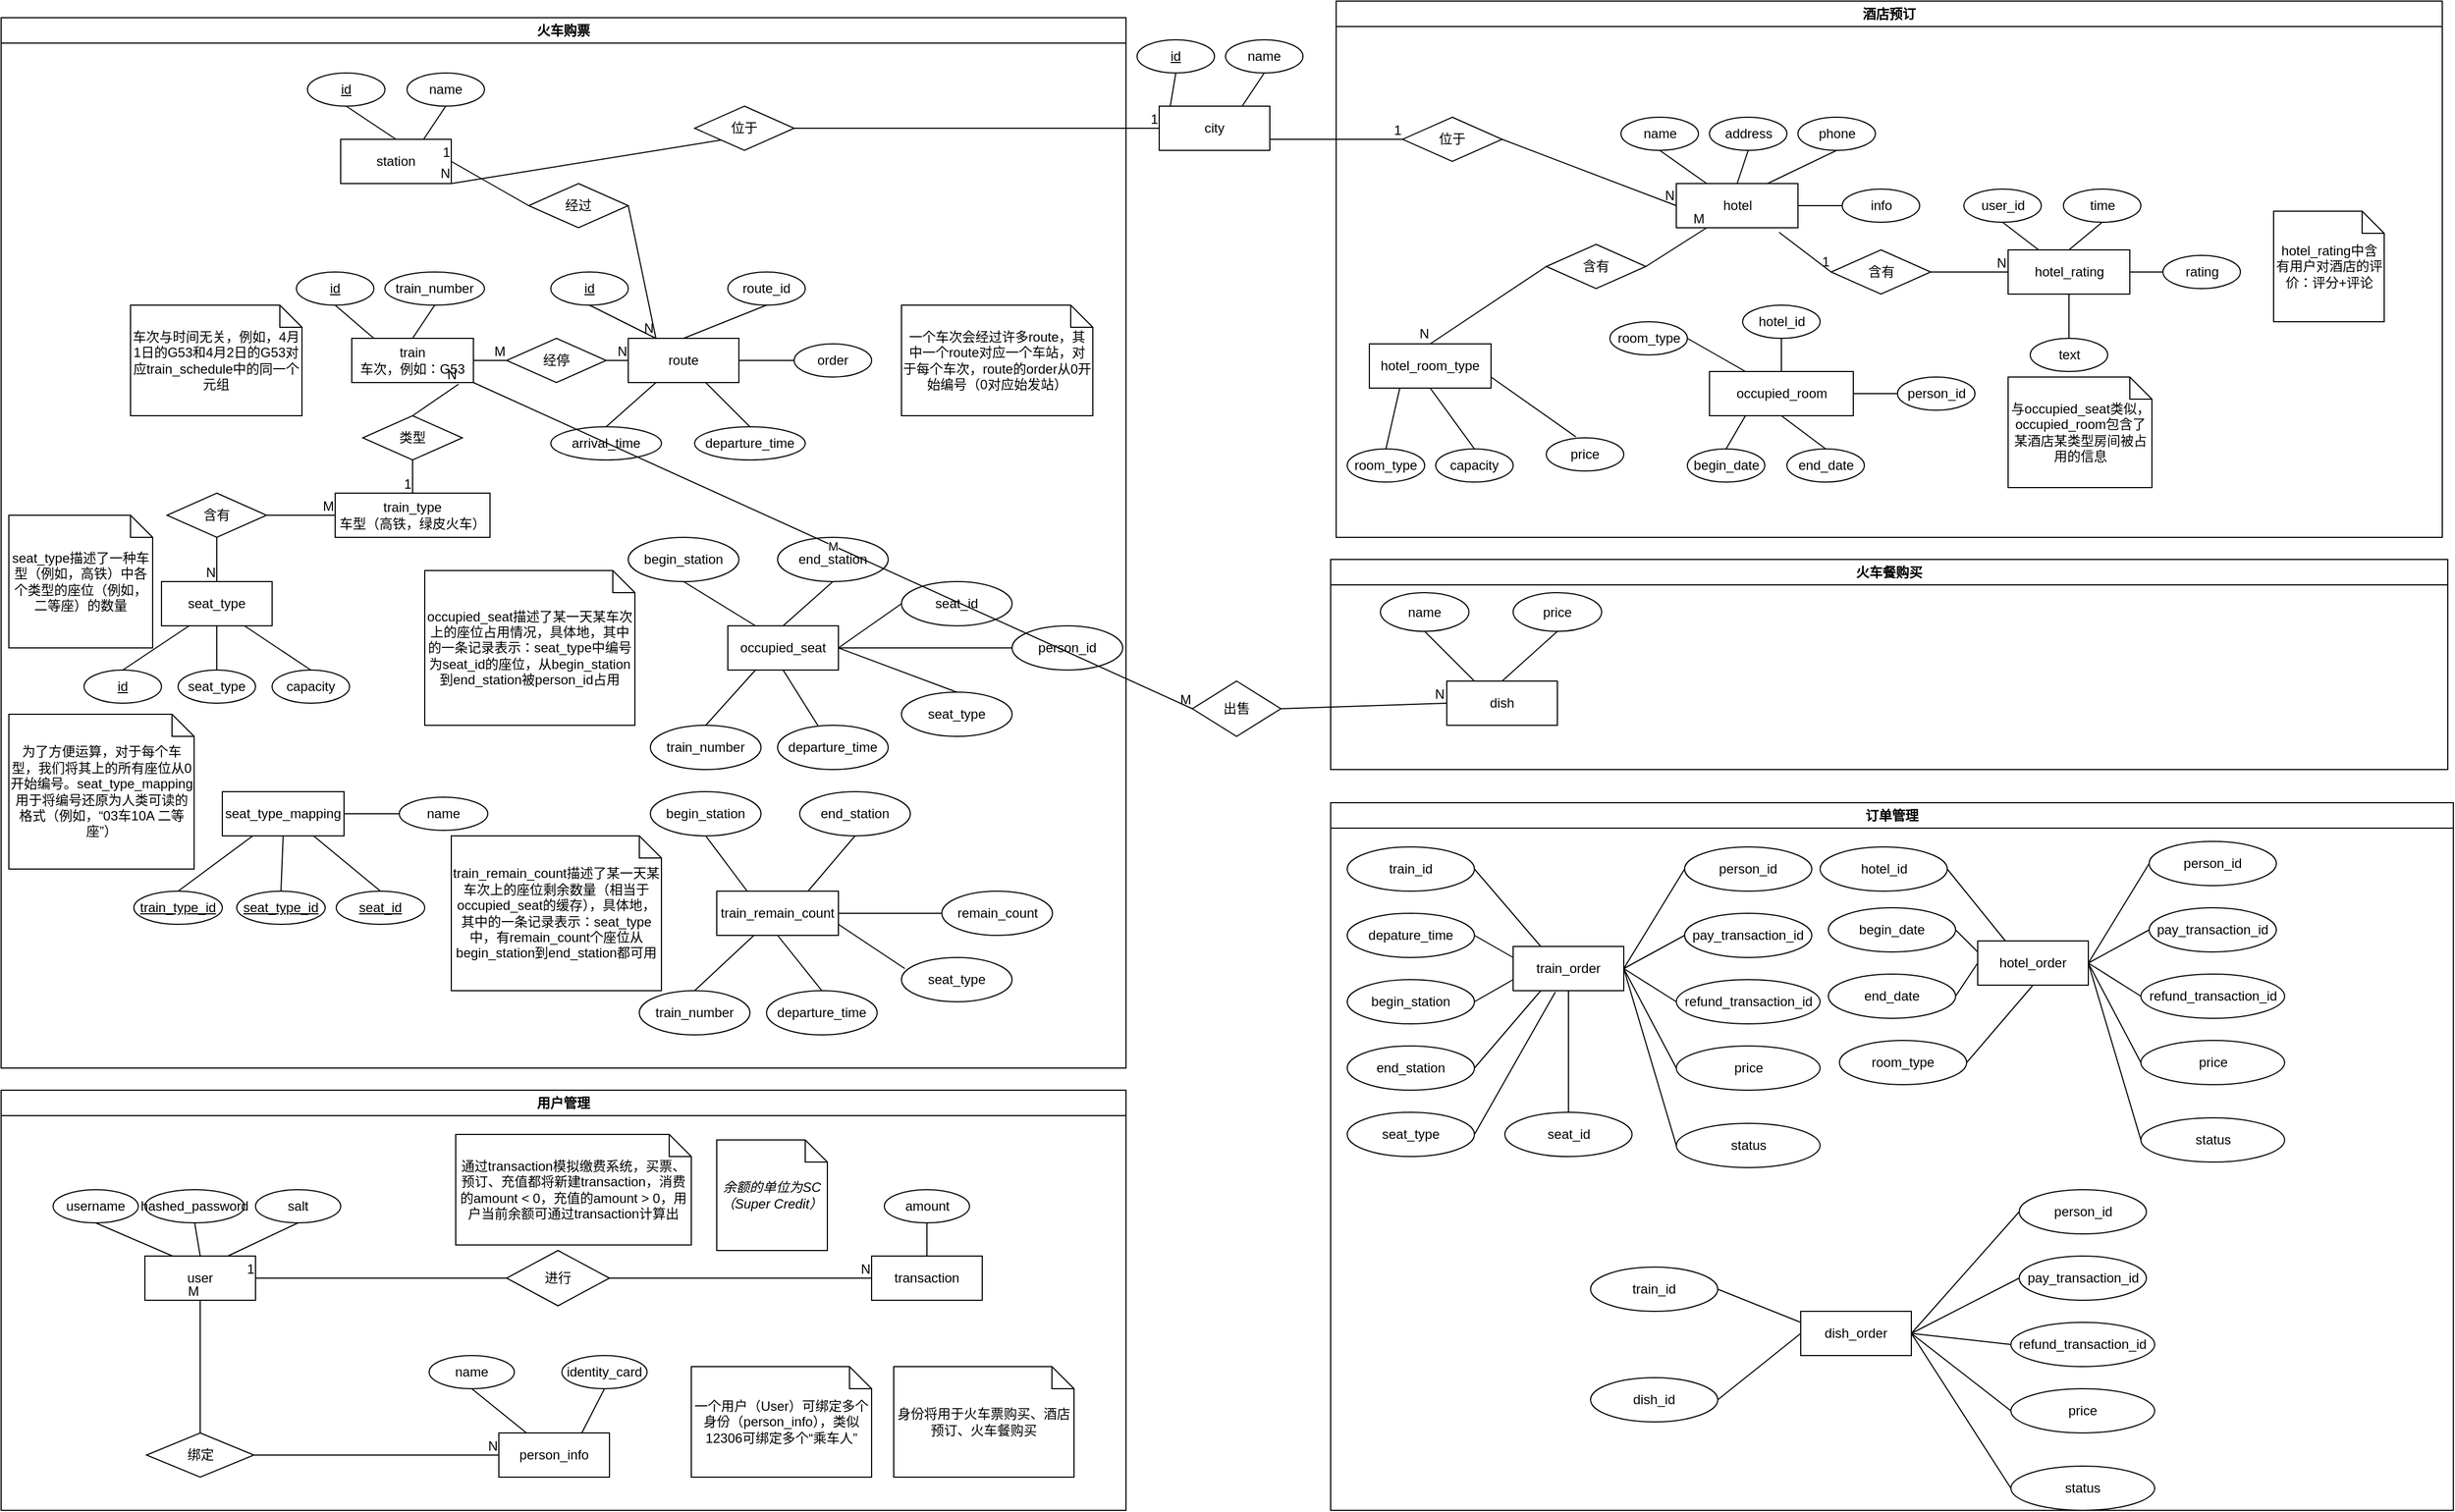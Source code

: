 <mxfile version="26.1.1">
  <diagram id="R2lEEEUBdFMjLlhIrx00" name="Page-1">
    <mxGraphModel dx="3053" dy="1993" grid="1" gridSize="10" guides="1" tooltips="1" connect="1" arrows="1" fold="1" page="1" pageScale="1" pageWidth="1654" pageHeight="1169" math="0" shadow="0" extFonts="Permanent Marker^https://fonts.googleapis.com/css?family=Permanent+Marker">
      <root>
        <mxCell id="0" />
        <mxCell id="1" parent="0" />
        <mxCell id="pZeQPg8pnDzpO-58GtYN-1" value="city" style="whiteSpace=wrap;html=1;align=center;" vertex="1" parent="1">
          <mxGeometry x="1060" y="100" width="100" height="40" as="geometry" />
        </mxCell>
        <mxCell id="pZeQPg8pnDzpO-58GtYN-3" value="&lt;u&gt;id&lt;/u&gt;" style="ellipse;whiteSpace=wrap;html=1;align=center;" vertex="1" parent="1">
          <mxGeometry x="1040" y="40" width="70" height="30" as="geometry" />
        </mxCell>
        <mxCell id="pZeQPg8pnDzpO-58GtYN-4" value="name" style="ellipse;whiteSpace=wrap;html=1;align=center;" vertex="1" parent="1">
          <mxGeometry x="1120" y="40" width="70" height="30" as="geometry" />
        </mxCell>
        <mxCell id="pZeQPg8pnDzpO-58GtYN-6" value="" style="endArrow=none;html=1;rounded=0;exitX=0.5;exitY=1;exitDx=0;exitDy=0;entryX=0.1;entryY=0;entryDx=0;entryDy=0;entryPerimeter=0;" edge="1" parent="1" source="pZeQPg8pnDzpO-58GtYN-3" target="pZeQPg8pnDzpO-58GtYN-1">
          <mxGeometry relative="1" as="geometry">
            <mxPoint x="10" y="200" as="sourcePoint" />
            <mxPoint x="170" y="200" as="targetPoint" />
          </mxGeometry>
        </mxCell>
        <mxCell id="pZeQPg8pnDzpO-58GtYN-7" value="" style="endArrow=none;html=1;rounded=0;exitX=0.5;exitY=1;exitDx=0;exitDy=0;entryX=0.75;entryY=0;entryDx=0;entryDy=0;" edge="1" parent="1" source="pZeQPg8pnDzpO-58GtYN-4" target="pZeQPg8pnDzpO-58GtYN-1">
          <mxGeometry relative="1" as="geometry">
            <mxPoint x="85" y="110" as="sourcePoint" />
            <mxPoint x="110" y="160" as="targetPoint" />
          </mxGeometry>
        </mxCell>
        <mxCell id="pZeQPg8pnDzpO-58GtYN-8" value="station" style="whiteSpace=wrap;html=1;align=center;" vertex="1" parent="1">
          <mxGeometry x="320" y="130" width="100" height="40" as="geometry" />
        </mxCell>
        <mxCell id="pZeQPg8pnDzpO-58GtYN-9" value="&lt;u&gt;id&lt;/u&gt;" style="ellipse;whiteSpace=wrap;html=1;align=center;" vertex="1" parent="1">
          <mxGeometry x="290" y="70" width="70" height="30" as="geometry" />
        </mxCell>
        <mxCell id="pZeQPg8pnDzpO-58GtYN-10" value="name" style="ellipse;whiteSpace=wrap;html=1;align=center;" vertex="1" parent="1">
          <mxGeometry x="380" y="70" width="70" height="30" as="geometry" />
        </mxCell>
        <mxCell id="pZeQPg8pnDzpO-58GtYN-14" value="" style="endArrow=none;html=1;rounded=0;exitX=0.5;exitY=1;exitDx=0;exitDy=0;entryX=0.5;entryY=0;entryDx=0;entryDy=0;" edge="1" parent="1" source="pZeQPg8pnDzpO-58GtYN-9" target="pZeQPg8pnDzpO-58GtYN-8">
          <mxGeometry relative="1" as="geometry">
            <mxPoint x="325" y="100" as="sourcePoint" />
            <mxPoint x="360" y="130" as="targetPoint" />
          </mxGeometry>
        </mxCell>
        <mxCell id="pZeQPg8pnDzpO-58GtYN-15" value="" style="endArrow=none;html=1;rounded=0;exitX=0.5;exitY=1;exitDx=0;exitDy=0;entryX=0.75;entryY=0;entryDx=0;entryDy=0;" edge="1" parent="1" source="pZeQPg8pnDzpO-58GtYN-10" target="pZeQPg8pnDzpO-58GtYN-8">
          <mxGeometry relative="1" as="geometry">
            <mxPoint x="420" y="100" as="sourcePoint" />
            <mxPoint x="380" y="130" as="targetPoint" />
          </mxGeometry>
        </mxCell>
        <mxCell id="pZeQPg8pnDzpO-58GtYN-18" value="" style="endArrow=none;html=1;rounded=0;exitX=1;exitY=0.5;exitDx=0;exitDy=0;entryX=1;entryY=1;entryDx=0;entryDy=0;" edge="1" parent="1" source="pZeQPg8pnDzpO-58GtYN-12" target="pZeQPg8pnDzpO-58GtYN-8">
          <mxGeometry relative="1" as="geometry">
            <mxPoint x="340" y="240" as="sourcePoint" />
            <mxPoint x="330" y="320" as="targetPoint" />
          </mxGeometry>
        </mxCell>
        <mxCell id="pZeQPg8pnDzpO-58GtYN-19" value="N" style="resizable=0;html=1;whiteSpace=wrap;align=right;verticalAlign=bottom;" connectable="0" vertex="1" parent="pZeQPg8pnDzpO-58GtYN-18">
          <mxGeometry x="1" relative="1" as="geometry" />
        </mxCell>
        <mxCell id="pZeQPg8pnDzpO-58GtYN-22" value="train&lt;div&gt;车次，例如：G53&lt;/div&gt;" style="whiteSpace=wrap;html=1;align=center;" vertex="1" parent="1">
          <mxGeometry x="330" y="310" width="110" height="40" as="geometry" />
        </mxCell>
        <mxCell id="pZeQPg8pnDzpO-58GtYN-23" value="车次与时间无关，例如，4月1日的G53和4月2日的G53对应train_schedule中的同一个元组" style="shape=note;size=20;whiteSpace=wrap;html=1;" vertex="1" parent="1">
          <mxGeometry x="130" y="280" width="155" height="100" as="geometry" />
        </mxCell>
        <mxCell id="pZeQPg8pnDzpO-58GtYN-26" value="&lt;u&gt;id&lt;/u&gt;" style="ellipse;whiteSpace=wrap;html=1;align=center;" vertex="1" parent="1">
          <mxGeometry x="280" y="250" width="70" height="30" as="geometry" />
        </mxCell>
        <mxCell id="pZeQPg8pnDzpO-58GtYN-27" value="" style="endArrow=none;html=1;rounded=0;exitX=0.5;exitY=1;exitDx=0;exitDy=0;" edge="1" parent="1" source="pZeQPg8pnDzpO-58GtYN-26">
          <mxGeometry relative="1" as="geometry">
            <mxPoint x="320" y="430" as="sourcePoint" />
            <mxPoint x="350" y="310" as="targetPoint" />
          </mxGeometry>
        </mxCell>
        <mxCell id="pZeQPg8pnDzpO-58GtYN-29" value="train_number" style="ellipse;whiteSpace=wrap;html=1;align=center;" vertex="1" parent="1">
          <mxGeometry x="360" y="250" width="90" height="30" as="geometry" />
        </mxCell>
        <mxCell id="pZeQPg8pnDzpO-58GtYN-32" value="" style="endArrow=none;html=1;rounded=0;exitX=0.5;exitY=1;exitDx=0;exitDy=0;entryX=0.5;entryY=0;entryDx=0;entryDy=0;" edge="1" parent="1" source="pZeQPg8pnDzpO-58GtYN-29" target="pZeQPg8pnDzpO-58GtYN-22">
          <mxGeometry relative="1" as="geometry">
            <mxPoint x="270" y="440" as="sourcePoint" />
            <mxPoint x="430" y="440" as="targetPoint" />
          </mxGeometry>
        </mxCell>
        <mxCell id="pZeQPg8pnDzpO-58GtYN-34" value="route" style="whiteSpace=wrap;html=1;align=center;" vertex="1" parent="1">
          <mxGeometry x="580" y="310" width="100" height="40" as="geometry" />
        </mxCell>
        <mxCell id="pZeQPg8pnDzpO-58GtYN-35" value="&lt;u&gt;id&lt;/u&gt;" style="ellipse;whiteSpace=wrap;html=1;align=center;" vertex="1" parent="1">
          <mxGeometry x="510" y="250" width="70" height="30" as="geometry" />
        </mxCell>
        <mxCell id="pZeQPg8pnDzpO-58GtYN-36" value="" style="endArrow=none;html=1;rounded=0;exitX=0.5;exitY=1;exitDx=0;exitDy=0;entryX=0.25;entryY=0;entryDx=0;entryDy=0;" edge="1" parent="1" source="pZeQPg8pnDzpO-58GtYN-35" target="pZeQPg8pnDzpO-58GtYN-34">
          <mxGeometry relative="1" as="geometry">
            <mxPoint x="450" y="430" as="sourcePoint" />
            <mxPoint x="610" y="430" as="targetPoint" />
          </mxGeometry>
        </mxCell>
        <mxCell id="pZeQPg8pnDzpO-58GtYN-37" value="route_id" style="ellipse;whiteSpace=wrap;html=1;align=center;" vertex="1" parent="1">
          <mxGeometry x="670" y="250" width="70" height="30" as="geometry" />
        </mxCell>
        <mxCell id="pZeQPg8pnDzpO-58GtYN-38" value="" style="endArrow=none;html=1;rounded=0;exitX=0.5;exitY=1;exitDx=0;exitDy=0;entryX=0.5;entryY=0;entryDx=0;entryDy=0;" edge="1" parent="1" source="pZeQPg8pnDzpO-58GtYN-37" target="pZeQPg8pnDzpO-58GtYN-34">
          <mxGeometry relative="1" as="geometry">
            <mxPoint x="370" y="470" as="sourcePoint" />
            <mxPoint x="530" y="470" as="targetPoint" />
          </mxGeometry>
        </mxCell>
        <mxCell id="pZeQPg8pnDzpO-58GtYN-39" value="经过" style="shape=rhombus;perimeter=rhombusPerimeter;whiteSpace=wrap;html=1;align=center;" vertex="1" parent="1">
          <mxGeometry x="490" y="170" width="90" height="40" as="geometry" />
        </mxCell>
        <mxCell id="pZeQPg8pnDzpO-58GtYN-41" value="" style="endArrow=none;html=1;rounded=0;entryX=1;entryY=0.5;entryDx=0;entryDy=0;exitX=0;exitY=0.5;exitDx=0;exitDy=0;" edge="1" parent="1" source="pZeQPg8pnDzpO-58GtYN-39" target="pZeQPg8pnDzpO-58GtYN-8">
          <mxGeometry relative="1" as="geometry">
            <mxPoint x="500" y="530" as="sourcePoint" />
            <mxPoint x="660" y="530" as="targetPoint" />
          </mxGeometry>
        </mxCell>
        <mxCell id="pZeQPg8pnDzpO-58GtYN-42" value="1" style="resizable=0;html=1;whiteSpace=wrap;align=right;verticalAlign=bottom;" connectable="0" vertex="1" parent="pZeQPg8pnDzpO-58GtYN-41">
          <mxGeometry x="1" relative="1" as="geometry" />
        </mxCell>
        <mxCell id="pZeQPg8pnDzpO-58GtYN-43" value="" style="endArrow=none;html=1;rounded=0;exitX=1;exitY=0.5;exitDx=0;exitDy=0;entryX=0.25;entryY=0;entryDx=0;entryDy=0;" edge="1" parent="1" source="pZeQPg8pnDzpO-58GtYN-39" target="pZeQPg8pnDzpO-58GtYN-34">
          <mxGeometry relative="1" as="geometry">
            <mxPoint x="460" y="530" as="sourcePoint" />
            <mxPoint x="620" y="530" as="targetPoint" />
          </mxGeometry>
        </mxCell>
        <mxCell id="pZeQPg8pnDzpO-58GtYN-44" value="N" style="resizable=0;html=1;whiteSpace=wrap;align=right;verticalAlign=bottom;" connectable="0" vertex="1" parent="pZeQPg8pnDzpO-58GtYN-43">
          <mxGeometry x="1" relative="1" as="geometry" />
        </mxCell>
        <mxCell id="pZeQPg8pnDzpO-58GtYN-45" value="arrival_time" style="ellipse;whiteSpace=wrap;html=1;align=center;" vertex="1" parent="1">
          <mxGeometry x="510" y="390" width="100" height="30" as="geometry" />
        </mxCell>
        <mxCell id="pZeQPg8pnDzpO-58GtYN-46" value="departure_time" style="ellipse;whiteSpace=wrap;html=1;align=center;" vertex="1" parent="1">
          <mxGeometry x="640" y="390" width="100" height="30" as="geometry" />
        </mxCell>
        <mxCell id="pZeQPg8pnDzpO-58GtYN-47" value="" style="endArrow=none;html=1;rounded=0;exitX=0.25;exitY=1;exitDx=0;exitDy=0;entryX=0.5;entryY=0;entryDx=0;entryDy=0;" edge="1" parent="1" source="pZeQPg8pnDzpO-58GtYN-34" target="pZeQPg8pnDzpO-58GtYN-45">
          <mxGeometry relative="1" as="geometry">
            <mxPoint x="370" y="460" as="sourcePoint" />
            <mxPoint x="530" y="460" as="targetPoint" />
          </mxGeometry>
        </mxCell>
        <mxCell id="pZeQPg8pnDzpO-58GtYN-48" value="" style="endArrow=none;html=1;rounded=0;entryX=0.5;entryY=0;entryDx=0;entryDy=0;" edge="1" parent="1" source="pZeQPg8pnDzpO-58GtYN-34" target="pZeQPg8pnDzpO-58GtYN-46">
          <mxGeometry relative="1" as="geometry">
            <mxPoint x="430" y="510" as="sourcePoint" />
            <mxPoint x="590" y="510" as="targetPoint" />
          </mxGeometry>
        </mxCell>
        <mxCell id="pZeQPg8pnDzpO-58GtYN-49" value="经停" style="shape=rhombus;perimeter=rhombusPerimeter;whiteSpace=wrap;html=1;align=center;" vertex="1" parent="1">
          <mxGeometry x="470" y="310" width="90" height="40" as="geometry" />
        </mxCell>
        <mxCell id="pZeQPg8pnDzpO-58GtYN-50" value="" style="endArrow=none;html=1;rounded=0;exitX=1;exitY=0.5;exitDx=0;exitDy=0;entryX=0;entryY=0.5;entryDx=0;entryDy=0;" edge="1" parent="1" source="pZeQPg8pnDzpO-58GtYN-22" target="pZeQPg8pnDzpO-58GtYN-49">
          <mxGeometry relative="1" as="geometry">
            <mxPoint x="250" y="480" as="sourcePoint" />
            <mxPoint x="410" y="480" as="targetPoint" />
          </mxGeometry>
        </mxCell>
        <mxCell id="pZeQPg8pnDzpO-58GtYN-51" value="M" style="resizable=0;html=1;whiteSpace=wrap;align=right;verticalAlign=bottom;" connectable="0" vertex="1" parent="pZeQPg8pnDzpO-58GtYN-50">
          <mxGeometry x="1" relative="1" as="geometry" />
        </mxCell>
        <mxCell id="pZeQPg8pnDzpO-58GtYN-52" value="" style="endArrow=none;html=1;rounded=0;exitX=1;exitY=0.5;exitDx=0;exitDy=0;entryX=0;entryY=0.5;entryDx=0;entryDy=0;" edge="1" parent="1" source="pZeQPg8pnDzpO-58GtYN-49" target="pZeQPg8pnDzpO-58GtYN-34">
          <mxGeometry relative="1" as="geometry">
            <mxPoint x="270" y="490" as="sourcePoint" />
            <mxPoint x="430" y="490" as="targetPoint" />
          </mxGeometry>
        </mxCell>
        <mxCell id="pZeQPg8pnDzpO-58GtYN-53" value="N" style="resizable=0;html=1;whiteSpace=wrap;align=right;verticalAlign=bottom;" connectable="0" vertex="1" parent="pZeQPg8pnDzpO-58GtYN-52">
          <mxGeometry x="1" relative="1" as="geometry" />
        </mxCell>
        <mxCell id="pZeQPg8pnDzpO-58GtYN-57" value="一个车次会经过许多route，其中一个route对应一个车站，对于每个车次，route的order从0开始编号（0对应始发站）" style="shape=note;size=20;whiteSpace=wrap;html=1;" vertex="1" parent="1">
          <mxGeometry x="827" y="280" width="173" height="100" as="geometry" />
        </mxCell>
        <mxCell id="pZeQPg8pnDzpO-58GtYN-58" value="order" style="ellipse;whiteSpace=wrap;html=1;align=center;" vertex="1" parent="1">
          <mxGeometry x="730" y="315" width="70" height="30" as="geometry" />
        </mxCell>
        <mxCell id="pZeQPg8pnDzpO-58GtYN-59" value="" style="endArrow=none;html=1;rounded=0;exitX=1;exitY=0.5;exitDx=0;exitDy=0;entryX=0;entryY=0.5;entryDx=0;entryDy=0;" edge="1" parent="1" source="pZeQPg8pnDzpO-58GtYN-34" target="pZeQPg8pnDzpO-58GtYN-58">
          <mxGeometry relative="1" as="geometry">
            <mxPoint x="690" y="350" as="sourcePoint" />
            <mxPoint x="850" y="350" as="targetPoint" />
          </mxGeometry>
        </mxCell>
        <mxCell id="pZeQPg8pnDzpO-58GtYN-60" value="seat_type" style="whiteSpace=wrap;html=1;align=center;" vertex="1" parent="1">
          <mxGeometry x="158" y="530" width="100" height="40" as="geometry" />
        </mxCell>
        <mxCell id="pZeQPg8pnDzpO-58GtYN-61" value="&lt;u&gt;id&lt;/u&gt;" style="ellipse;whiteSpace=wrap;html=1;align=center;" vertex="1" parent="1">
          <mxGeometry x="88" y="610" width="70" height="30" as="geometry" />
        </mxCell>
        <mxCell id="pZeQPg8pnDzpO-58GtYN-63" value="" style="endArrow=none;html=1;rounded=0;entryX=0.25;entryY=1;entryDx=0;entryDy=0;exitX=0.5;exitY=0;exitDx=0;exitDy=0;" edge="1" parent="1" source="pZeQPg8pnDzpO-58GtYN-61" target="pZeQPg8pnDzpO-58GtYN-60">
          <mxGeometry relative="1" as="geometry">
            <mxPoint y="570" as="sourcePoint" />
            <mxPoint x="160" y="570" as="targetPoint" />
          </mxGeometry>
        </mxCell>
        <mxCell id="pZeQPg8pnDzpO-58GtYN-64" value="seat_type" style="ellipse;whiteSpace=wrap;html=1;align=center;" vertex="1" parent="1">
          <mxGeometry x="173" y="610" width="70" height="30" as="geometry" />
        </mxCell>
        <mxCell id="pZeQPg8pnDzpO-58GtYN-65" value="" style="endArrow=none;html=1;rounded=0;exitX=0.5;exitY=1;exitDx=0;exitDy=0;entryX=0.5;entryY=0;entryDx=0;entryDy=0;" edge="1" parent="1" source="pZeQPg8pnDzpO-58GtYN-60" target="pZeQPg8pnDzpO-58GtYN-64">
          <mxGeometry relative="1" as="geometry">
            <mxPoint x="200" y="600" as="sourcePoint" />
            <mxPoint x="360" y="600" as="targetPoint" />
          </mxGeometry>
        </mxCell>
        <mxCell id="pZeQPg8pnDzpO-58GtYN-67" value="capacity" style="ellipse;whiteSpace=wrap;html=1;align=center;" vertex="1" parent="1">
          <mxGeometry x="258" y="610" width="70" height="30" as="geometry" />
        </mxCell>
        <mxCell id="pZeQPg8pnDzpO-58GtYN-70" value="" style="endArrow=none;html=1;rounded=0;exitX=0.75;exitY=1;exitDx=0;exitDy=0;entryX=0.5;entryY=0;entryDx=0;entryDy=0;" edge="1" parent="1" source="pZeQPg8pnDzpO-58GtYN-60" target="pZeQPg8pnDzpO-58GtYN-67">
          <mxGeometry relative="1" as="geometry">
            <mxPoint x="260" y="580" as="sourcePoint" />
            <mxPoint x="420" y="580" as="targetPoint" />
          </mxGeometry>
        </mxCell>
        <mxCell id="pZeQPg8pnDzpO-58GtYN-72" value="train_type&lt;div&gt;车型（高铁，绿皮火车）&lt;/div&gt;" style="whiteSpace=wrap;html=1;align=center;" vertex="1" parent="1">
          <mxGeometry x="315" y="450" width="140" height="40" as="geometry" />
        </mxCell>
        <mxCell id="pZeQPg8pnDzpO-58GtYN-73" value="类型" style="shape=rhombus;perimeter=rhombusPerimeter;whiteSpace=wrap;html=1;align=center;" vertex="1" parent="1">
          <mxGeometry x="340" y="380" width="90" height="40" as="geometry" />
        </mxCell>
        <mxCell id="pZeQPg8pnDzpO-58GtYN-74" value="" style="endArrow=none;html=1;rounded=0;exitX=0.5;exitY=1;exitDx=0;exitDy=0;entryX=0.5;entryY=0;entryDx=0;entryDy=0;" edge="1" parent="1" source="pZeQPg8pnDzpO-58GtYN-73" target="pZeQPg8pnDzpO-58GtYN-72">
          <mxGeometry relative="1" as="geometry">
            <mxPoint x="400" y="590" as="sourcePoint" />
            <mxPoint x="560" y="590" as="targetPoint" />
          </mxGeometry>
        </mxCell>
        <mxCell id="pZeQPg8pnDzpO-58GtYN-75" value="1" style="resizable=0;html=1;whiteSpace=wrap;align=right;verticalAlign=bottom;" connectable="0" vertex="1" parent="pZeQPg8pnDzpO-58GtYN-74">
          <mxGeometry x="1" relative="1" as="geometry" />
        </mxCell>
        <mxCell id="pZeQPg8pnDzpO-58GtYN-76" value="" style="endArrow=none;html=1;rounded=0;entryX=0.879;entryY=1.034;entryDx=0;entryDy=0;exitX=0.5;exitY=0;exitDx=0;exitDy=0;entryPerimeter=0;" edge="1" parent="1" source="pZeQPg8pnDzpO-58GtYN-73" target="pZeQPg8pnDzpO-58GtYN-22">
          <mxGeometry relative="1" as="geometry">
            <mxPoint x="390" y="620" as="sourcePoint" />
            <mxPoint x="550" y="620" as="targetPoint" />
          </mxGeometry>
        </mxCell>
        <mxCell id="pZeQPg8pnDzpO-58GtYN-77" value="N" style="resizable=0;html=1;whiteSpace=wrap;align=right;verticalAlign=bottom;" connectable="0" vertex="1" parent="pZeQPg8pnDzpO-58GtYN-76">
          <mxGeometry x="1" relative="1" as="geometry" />
        </mxCell>
        <mxCell id="pZeQPg8pnDzpO-58GtYN-78" value="含有" style="shape=rhombus;perimeter=rhombusPerimeter;whiteSpace=wrap;html=1;align=center;" vertex="1" parent="1">
          <mxGeometry x="163" y="450" width="90" height="40" as="geometry" />
        </mxCell>
        <mxCell id="pZeQPg8pnDzpO-58GtYN-79" value="" style="endArrow=none;html=1;rounded=0;exitX=1;exitY=0.5;exitDx=0;exitDy=0;entryX=0;entryY=0.5;entryDx=0;entryDy=0;" edge="1" parent="1" source="pZeQPg8pnDzpO-58GtYN-78" target="pZeQPg8pnDzpO-58GtYN-72">
          <mxGeometry relative="1" as="geometry">
            <mxPoint x="480" y="600" as="sourcePoint" />
            <mxPoint x="640" y="600" as="targetPoint" />
          </mxGeometry>
        </mxCell>
        <mxCell id="pZeQPg8pnDzpO-58GtYN-80" value="M" style="resizable=0;html=1;whiteSpace=wrap;align=right;verticalAlign=bottom;" connectable="0" vertex="1" parent="pZeQPg8pnDzpO-58GtYN-79">
          <mxGeometry x="1" relative="1" as="geometry" />
        </mxCell>
        <mxCell id="pZeQPg8pnDzpO-58GtYN-81" value="" style="endArrow=none;html=1;rounded=0;exitX=0.5;exitY=1;exitDx=0;exitDy=0;entryX=0.5;entryY=0;entryDx=0;entryDy=0;" edge="1" parent="1" source="pZeQPg8pnDzpO-58GtYN-78" target="pZeQPg8pnDzpO-58GtYN-60">
          <mxGeometry relative="1" as="geometry">
            <mxPoint x="340" y="580" as="sourcePoint" />
            <mxPoint x="500" y="580" as="targetPoint" />
          </mxGeometry>
        </mxCell>
        <mxCell id="pZeQPg8pnDzpO-58GtYN-82" value="N" style="resizable=0;html=1;whiteSpace=wrap;align=right;verticalAlign=bottom;" connectable="0" vertex="1" parent="pZeQPg8pnDzpO-58GtYN-81">
          <mxGeometry x="1" relative="1" as="geometry" />
        </mxCell>
        <mxCell id="pZeQPg8pnDzpO-58GtYN-83" value="seat_type描述了一种车型（例如，高铁）中各个类型的座位（例如，二等座）的数量" style="shape=note;size=20;whiteSpace=wrap;html=1;" vertex="1" parent="1">
          <mxGeometry x="20" y="470" width="130" height="120" as="geometry" />
        </mxCell>
        <mxCell id="pZeQPg8pnDzpO-58GtYN-84" value="seat_type_mapping" style="whiteSpace=wrap;html=1;align=center;" vertex="1" parent="1">
          <mxGeometry x="213" y="720" width="110" height="40" as="geometry" />
        </mxCell>
        <mxCell id="pZeQPg8pnDzpO-58GtYN-86" value="&lt;u&gt;train_type_id&lt;/u&gt;" style="ellipse;whiteSpace=wrap;html=1;align=center;" vertex="1" parent="1">
          <mxGeometry x="133" y="810" width="80" height="30" as="geometry" />
        </mxCell>
        <mxCell id="pZeQPg8pnDzpO-58GtYN-87" value="&lt;u&gt;seat_type_id&lt;/u&gt;" style="ellipse;whiteSpace=wrap;html=1;align=center;" vertex="1" parent="1">
          <mxGeometry x="226" y="810" width="80" height="30" as="geometry" />
        </mxCell>
        <mxCell id="pZeQPg8pnDzpO-58GtYN-88" value="&lt;u&gt;seat_id&lt;/u&gt;" style="ellipse;whiteSpace=wrap;html=1;align=center;" vertex="1" parent="1">
          <mxGeometry x="316" y="810" width="80" height="30" as="geometry" />
        </mxCell>
        <mxCell id="pZeQPg8pnDzpO-58GtYN-89" value="name" style="ellipse;whiteSpace=wrap;html=1;align=center;" vertex="1" parent="1">
          <mxGeometry x="373" y="725" width="80" height="30" as="geometry" />
        </mxCell>
        <mxCell id="pZeQPg8pnDzpO-58GtYN-90" value="" style="endArrow=none;html=1;rounded=0;exitX=0.25;exitY=1;exitDx=0;exitDy=0;entryX=0.5;entryY=0;entryDx=0;entryDy=0;" edge="1" parent="1" source="pZeQPg8pnDzpO-58GtYN-84" target="pZeQPg8pnDzpO-58GtYN-86">
          <mxGeometry relative="1" as="geometry">
            <mxPoint x="60" y="870" as="sourcePoint" />
            <mxPoint x="220" y="870" as="targetPoint" />
          </mxGeometry>
        </mxCell>
        <mxCell id="pZeQPg8pnDzpO-58GtYN-91" value="" style="endArrow=none;html=1;rounded=0;exitX=0.5;exitY=1;exitDx=0;exitDy=0;entryX=0.5;entryY=0;entryDx=0;entryDy=0;" edge="1" parent="1" source="pZeQPg8pnDzpO-58GtYN-84" target="pZeQPg8pnDzpO-58GtYN-87">
          <mxGeometry relative="1" as="geometry">
            <mxPoint x="153" y="950" as="sourcePoint" />
            <mxPoint x="313" y="950" as="targetPoint" />
          </mxGeometry>
        </mxCell>
        <mxCell id="pZeQPg8pnDzpO-58GtYN-92" value="" style="endArrow=none;html=1;rounded=0;exitX=0.75;exitY=1;exitDx=0;exitDy=0;entryX=0.5;entryY=0;entryDx=0;entryDy=0;" edge="1" parent="1" source="pZeQPg8pnDzpO-58GtYN-84" target="pZeQPg8pnDzpO-58GtYN-88">
          <mxGeometry relative="1" as="geometry">
            <mxPoint x="183" y="950" as="sourcePoint" />
            <mxPoint x="343" y="950" as="targetPoint" />
          </mxGeometry>
        </mxCell>
        <mxCell id="pZeQPg8pnDzpO-58GtYN-93" value="" style="endArrow=none;html=1;rounded=0;exitX=1;exitY=0.5;exitDx=0;exitDy=0;entryX=0;entryY=0.5;entryDx=0;entryDy=0;" edge="1" parent="1" source="pZeQPg8pnDzpO-58GtYN-84" target="pZeQPg8pnDzpO-58GtYN-89">
          <mxGeometry relative="1" as="geometry">
            <mxPoint x="283" y="940" as="sourcePoint" />
            <mxPoint x="443" y="940" as="targetPoint" />
          </mxGeometry>
        </mxCell>
        <mxCell id="pZeQPg8pnDzpO-58GtYN-95" value="occupied_seat" style="whiteSpace=wrap;html=1;align=center;" vertex="1" parent="1">
          <mxGeometry x="670" y="570" width="100" height="40" as="geometry" />
        </mxCell>
        <mxCell id="pZeQPg8pnDzpO-58GtYN-96" value="train_number" style="ellipse;whiteSpace=wrap;html=1;align=center;" vertex="1" parent="1">
          <mxGeometry x="600" y="660" width="100" height="40" as="geometry" />
        </mxCell>
        <mxCell id="pZeQPg8pnDzpO-58GtYN-99" value="" style="endArrow=none;html=1;rounded=0;exitX=0.25;exitY=1;exitDx=0;exitDy=0;entryX=0.5;entryY=0;entryDx=0;entryDy=0;" edge="1" parent="1" source="pZeQPg8pnDzpO-58GtYN-95" target="pZeQPg8pnDzpO-58GtYN-96">
          <mxGeometry relative="1" as="geometry">
            <mxPoint x="540" y="630" as="sourcePoint" />
            <mxPoint x="700" y="630" as="targetPoint" />
          </mxGeometry>
        </mxCell>
        <mxCell id="pZeQPg8pnDzpO-58GtYN-100" value="departure_time" style="ellipse;whiteSpace=wrap;html=1;align=center;" vertex="1" parent="1">
          <mxGeometry x="715" y="660" width="100" height="40" as="geometry" />
        </mxCell>
        <mxCell id="pZeQPg8pnDzpO-58GtYN-101" value="" style="endArrow=none;html=1;rounded=0;exitX=0.5;exitY=1;exitDx=0;exitDy=0;entryX=0.365;entryY=0.007;entryDx=0;entryDy=0;entryPerimeter=0;" edge="1" parent="1" source="pZeQPg8pnDzpO-58GtYN-95" target="pZeQPg8pnDzpO-58GtYN-100">
          <mxGeometry relative="1" as="geometry">
            <mxPoint x="680" y="790" as="sourcePoint" />
            <mxPoint x="840" y="790" as="targetPoint" />
          </mxGeometry>
        </mxCell>
        <mxCell id="pZeQPg8pnDzpO-58GtYN-102" value="seat_id" style="ellipse;whiteSpace=wrap;html=1;align=center;" vertex="1" parent="1">
          <mxGeometry x="827" y="530" width="100" height="40" as="geometry" />
        </mxCell>
        <mxCell id="pZeQPg8pnDzpO-58GtYN-103" value="seat_type" style="ellipse;whiteSpace=wrap;html=1;align=center;" vertex="1" parent="1">
          <mxGeometry x="827" y="630" width="100" height="40" as="geometry" />
        </mxCell>
        <mxCell id="pZeQPg8pnDzpO-58GtYN-104" value="" style="endArrow=none;html=1;rounded=0;entryX=0.5;entryY=0;entryDx=0;entryDy=0;" edge="1" parent="1" target="pZeQPg8pnDzpO-58GtYN-103">
          <mxGeometry relative="1" as="geometry">
            <mxPoint x="770" y="590" as="sourcePoint" />
            <mxPoint x="980" y="750" as="targetPoint" />
          </mxGeometry>
        </mxCell>
        <mxCell id="pZeQPg8pnDzpO-58GtYN-105" value="" style="endArrow=none;html=1;rounded=0;exitX=1;exitY=0.5;exitDx=0;exitDy=0;entryX=0;entryY=0.5;entryDx=0;entryDy=0;" edge="1" parent="1" source="pZeQPg8pnDzpO-58GtYN-95" target="pZeQPg8pnDzpO-58GtYN-102">
          <mxGeometry relative="1" as="geometry">
            <mxPoint x="800" y="720" as="sourcePoint" />
            <mxPoint x="960" y="720" as="targetPoint" />
          </mxGeometry>
        </mxCell>
        <mxCell id="pZeQPg8pnDzpO-58GtYN-106" value="begin_station" style="ellipse;whiteSpace=wrap;html=1;align=center;" vertex="1" parent="1">
          <mxGeometry x="580" y="490" width="100" height="40" as="geometry" />
        </mxCell>
        <mxCell id="pZeQPg8pnDzpO-58GtYN-107" value="end_station" style="ellipse;whiteSpace=wrap;html=1;align=center;" vertex="1" parent="1">
          <mxGeometry x="715" y="490" width="100" height="40" as="geometry" />
        </mxCell>
        <mxCell id="pZeQPg8pnDzpO-58GtYN-108" value="" style="endArrow=none;html=1;rounded=0;exitX=0.5;exitY=1;exitDx=0;exitDy=0;entryX=0.25;entryY=0;entryDx=0;entryDy=0;" edge="1" parent="1" source="pZeQPg8pnDzpO-58GtYN-106" target="pZeQPg8pnDzpO-58GtYN-95">
          <mxGeometry relative="1" as="geometry">
            <mxPoint x="570" y="800" as="sourcePoint" />
            <mxPoint x="730" y="800" as="targetPoint" />
          </mxGeometry>
        </mxCell>
        <mxCell id="pZeQPg8pnDzpO-58GtYN-109" value="" style="endArrow=none;html=1;rounded=0;exitX=0.5;exitY=1;exitDx=0;exitDy=0;entryX=0.5;entryY=0;entryDx=0;entryDy=0;" edge="1" parent="1" source="pZeQPg8pnDzpO-58GtYN-107" target="pZeQPg8pnDzpO-58GtYN-95">
          <mxGeometry relative="1" as="geometry">
            <mxPoint x="620" y="800" as="sourcePoint" />
            <mxPoint x="780" y="800" as="targetPoint" />
          </mxGeometry>
        </mxCell>
        <mxCell id="pZeQPg8pnDzpO-58GtYN-110" value="person_id" style="ellipse;whiteSpace=wrap;html=1;align=center;" vertex="1" parent="1">
          <mxGeometry x="927" y="570" width="100" height="40" as="geometry" />
        </mxCell>
        <mxCell id="pZeQPg8pnDzpO-58GtYN-112" value="" style="endArrow=none;html=1;rounded=0;exitX=1;exitY=0.5;exitDx=0;exitDy=0;entryX=0;entryY=0.5;entryDx=0;entryDy=0;" edge="1" parent="1" source="pZeQPg8pnDzpO-58GtYN-95" target="pZeQPg8pnDzpO-58GtYN-110">
          <mxGeometry relative="1" as="geometry">
            <mxPoint x="730" y="830" as="sourcePoint" />
            <mxPoint x="890" y="830" as="targetPoint" />
          </mxGeometry>
        </mxCell>
        <mxCell id="pZeQPg8pnDzpO-58GtYN-113" value="occupied_seat描述了某一天某车次上的座位占用情况，具体地，其中的一条记录表示：seat_type中编号为seat_id的座位，从begin_station到end_station被person_id占用" style="shape=note;size=20;whiteSpace=wrap;html=1;" vertex="1" parent="1">
          <mxGeometry x="396" y="520" width="190" height="140" as="geometry" />
        </mxCell>
        <mxCell id="pZeQPg8pnDzpO-58GtYN-114" value="train_remain_count" style="whiteSpace=wrap;html=1;align=center;" vertex="1" parent="1">
          <mxGeometry x="660" y="810" width="110" height="40" as="geometry" />
        </mxCell>
        <mxCell id="pZeQPg8pnDzpO-58GtYN-115" value="train_number" style="ellipse;whiteSpace=wrap;html=1;align=center;" vertex="1" parent="1">
          <mxGeometry x="590" y="900" width="100" height="40" as="geometry" />
        </mxCell>
        <mxCell id="pZeQPg8pnDzpO-58GtYN-116" value="departure_time" style="ellipse;whiteSpace=wrap;html=1;align=center;" vertex="1" parent="1">
          <mxGeometry x="705" y="900" width="100" height="40" as="geometry" />
        </mxCell>
        <mxCell id="pZeQPg8pnDzpO-58GtYN-117" value="" style="endArrow=none;html=1;rounded=0;entryX=0.5;entryY=0;entryDx=0;entryDy=0;" edge="1" parent="1" source="pZeQPg8pnDzpO-58GtYN-114" target="pZeQPg8pnDzpO-58GtYN-115">
          <mxGeometry relative="1" as="geometry">
            <mxPoint x="370" y="970" as="sourcePoint" />
            <mxPoint x="530" y="970" as="targetPoint" />
          </mxGeometry>
        </mxCell>
        <mxCell id="pZeQPg8pnDzpO-58GtYN-118" value="" style="endArrow=none;html=1;rounded=0;exitX=0.5;exitY=1;exitDx=0;exitDy=0;entryX=0.5;entryY=0;entryDx=0;entryDy=0;" edge="1" parent="1" source="pZeQPg8pnDzpO-58GtYN-114" target="pZeQPg8pnDzpO-58GtYN-116">
          <mxGeometry relative="1" as="geometry">
            <mxPoint x="430" y="1010" as="sourcePoint" />
            <mxPoint x="750" y="890" as="targetPoint" />
          </mxGeometry>
        </mxCell>
        <mxCell id="pZeQPg8pnDzpO-58GtYN-119" value="begin_station" style="ellipse;whiteSpace=wrap;html=1;align=center;" vertex="1" parent="1">
          <mxGeometry x="600" y="720" width="100" height="40" as="geometry" />
        </mxCell>
        <mxCell id="pZeQPg8pnDzpO-58GtYN-120" value="end_station" style="ellipse;whiteSpace=wrap;html=1;align=center;" vertex="1" parent="1">
          <mxGeometry x="735" y="720" width="100" height="40" as="geometry" />
        </mxCell>
        <mxCell id="pZeQPg8pnDzpO-58GtYN-122" value="" style="endArrow=none;html=1;rounded=0;exitX=0.5;exitY=1;exitDx=0;exitDy=0;entryX=0.25;entryY=0;entryDx=0;entryDy=0;" edge="1" parent="1" source="pZeQPg8pnDzpO-58GtYN-119" target="pZeQPg8pnDzpO-58GtYN-114">
          <mxGeometry relative="1" as="geometry">
            <mxPoint x="590" y="1020" as="sourcePoint" />
            <mxPoint x="750" y="1020" as="targetPoint" />
          </mxGeometry>
        </mxCell>
        <mxCell id="pZeQPg8pnDzpO-58GtYN-123" value="" style="endArrow=none;html=1;rounded=0;exitX=0.5;exitY=1;exitDx=0;exitDy=0;entryX=0.75;entryY=0;entryDx=0;entryDy=0;" edge="1" parent="1" source="pZeQPg8pnDzpO-58GtYN-120" target="pZeQPg8pnDzpO-58GtYN-114">
          <mxGeometry relative="1" as="geometry">
            <mxPoint x="360" y="990" as="sourcePoint" />
            <mxPoint x="520" y="990" as="targetPoint" />
          </mxGeometry>
        </mxCell>
        <mxCell id="pZeQPg8pnDzpO-58GtYN-124" value="seat_type" style="ellipse;whiteSpace=wrap;html=1;align=center;" vertex="1" parent="1">
          <mxGeometry x="827" y="870" width="100" height="40" as="geometry" />
        </mxCell>
        <mxCell id="pZeQPg8pnDzpO-58GtYN-125" value="" style="endArrow=none;html=1;rounded=0;exitX=1;exitY=0.75;exitDx=0;exitDy=0;entryX=0.03;entryY=0.25;entryDx=0;entryDy=0;entryPerimeter=0;" edge="1" parent="1" source="pZeQPg8pnDzpO-58GtYN-114" target="pZeQPg8pnDzpO-58GtYN-124">
          <mxGeometry relative="1" as="geometry">
            <mxPoint x="610" y="970" as="sourcePoint" />
            <mxPoint x="770" y="970" as="targetPoint" />
          </mxGeometry>
        </mxCell>
        <mxCell id="pZeQPg8pnDzpO-58GtYN-126" value="remain_count" style="ellipse;whiteSpace=wrap;html=1;align=center;" vertex="1" parent="1">
          <mxGeometry x="863.5" y="810" width="100" height="40" as="geometry" />
        </mxCell>
        <mxCell id="pZeQPg8pnDzpO-58GtYN-127" value="" style="endArrow=none;html=1;rounded=0;exitX=1;exitY=0.5;exitDx=0;exitDy=0;entryX=0;entryY=0.5;entryDx=0;entryDy=0;" edge="1" parent="1" source="pZeQPg8pnDzpO-58GtYN-114" target="pZeQPg8pnDzpO-58GtYN-126">
          <mxGeometry relative="1" as="geometry">
            <mxPoint x="370" y="1020" as="sourcePoint" />
            <mxPoint x="530" y="1020" as="targetPoint" />
          </mxGeometry>
        </mxCell>
        <mxCell id="pZeQPg8pnDzpO-58GtYN-128" value="train_remain_count描述了某一天某车次上的座位剩余数量（相当于occupied_seat的缓存），具体地，其中的一条记录表示：seat_type中，有remain_count个座位从begin_station到end_station都可用" style="shape=note;size=20;whiteSpace=wrap;html=1;" vertex="1" parent="1">
          <mxGeometry x="420" y="760" width="190" height="140" as="geometry" />
        </mxCell>
        <mxCell id="pZeQPg8pnDzpO-58GtYN-129" value="火车购票" style="swimlane;whiteSpace=wrap;html=1;" vertex="1" parent="1">
          <mxGeometry x="13" y="20" width="1017" height="950" as="geometry">
            <mxRectangle x="13" y="20" width="140" height="30" as="alternateBounds" />
          </mxGeometry>
        </mxCell>
        <mxCell id="pZeQPg8pnDzpO-58GtYN-94" value="为了方便运算，对于每个车型，我们将其上的所有座位从0开始编号。seat_type_mapping用于将编号还原为人类可读的格式（例如，“03车10A 二等座”）" style="shape=note;size=20;whiteSpace=wrap;html=1;" vertex="1" parent="pZeQPg8pnDzpO-58GtYN-129">
          <mxGeometry x="7" y="630" width="167.5" height="140" as="geometry" />
        </mxCell>
        <mxCell id="pZeQPg8pnDzpO-58GtYN-12" value="位于" style="shape=rhombus;perimeter=rhombusPerimeter;whiteSpace=wrap;html=1;align=center;" vertex="1" parent="pZeQPg8pnDzpO-58GtYN-129">
          <mxGeometry x="627" y="80" width="90" height="40" as="geometry" />
        </mxCell>
        <mxCell id="pZeQPg8pnDzpO-58GtYN-133" value="" style="endArrow=none;html=1;rounded=0;entryX=0;entryY=0.5;entryDx=0;entryDy=0;" edge="1" parent="pZeQPg8pnDzpO-58GtYN-129" target="pZeQPg8pnDzpO-58GtYN-1">
          <mxGeometry relative="1" as="geometry">
            <mxPoint x="717" y="100" as="sourcePoint" />
            <mxPoint x="877" y="100" as="targetPoint" />
          </mxGeometry>
        </mxCell>
        <mxCell id="pZeQPg8pnDzpO-58GtYN-134" value="1" style="resizable=0;html=1;whiteSpace=wrap;align=right;verticalAlign=bottom;" connectable="0" vertex="1" parent="pZeQPg8pnDzpO-58GtYN-133">
          <mxGeometry x="1" relative="1" as="geometry" />
        </mxCell>
        <mxCell id="pZeQPg8pnDzpO-58GtYN-130" value="hotel" style="rounded=0;whiteSpace=wrap;html=1;" vertex="1" parent="1">
          <mxGeometry x="1527.5" y="170" width="110" height="40" as="geometry" />
        </mxCell>
        <mxCell id="pZeQPg8pnDzpO-58GtYN-136" value="name" style="ellipse;whiteSpace=wrap;html=1;align=center;" vertex="1" parent="1">
          <mxGeometry x="1477.5" y="110" width="70" height="30" as="geometry" />
        </mxCell>
        <mxCell id="pZeQPg8pnDzpO-58GtYN-138" value="" style="endArrow=none;html=1;rounded=0;exitX=0.5;exitY=1;exitDx=0;exitDy=0;entryX=0.25;entryY=0;entryDx=0;entryDy=0;" edge="1" parent="1" source="pZeQPg8pnDzpO-58GtYN-136" target="pZeQPg8pnDzpO-58GtYN-130">
          <mxGeometry relative="1" as="geometry">
            <mxPoint x="1492.5" y="170" as="sourcePoint" />
            <mxPoint x="1577.5" y="410" as="targetPoint" />
          </mxGeometry>
        </mxCell>
        <mxCell id="pZeQPg8pnDzpO-58GtYN-139" value="address" style="ellipse;whiteSpace=wrap;html=1;align=center;" vertex="1" parent="1">
          <mxGeometry x="1557.5" y="110" width="70" height="30" as="geometry" />
        </mxCell>
        <mxCell id="pZeQPg8pnDzpO-58GtYN-140" value="" style="endArrow=none;html=1;rounded=0;exitX=0.5;exitY=1;exitDx=0;exitDy=0;entryX=0.5;entryY=0;entryDx=0;entryDy=0;" edge="1" parent="1" source="pZeQPg8pnDzpO-58GtYN-139" target="pZeQPg8pnDzpO-58GtYN-130">
          <mxGeometry relative="1" as="geometry">
            <mxPoint x="1437.5" y="390" as="sourcePoint" />
            <mxPoint x="1597.5" y="390" as="targetPoint" />
          </mxGeometry>
        </mxCell>
        <mxCell id="pZeQPg8pnDzpO-58GtYN-141" value="位于" style="shape=rhombus;perimeter=rhombusPerimeter;whiteSpace=wrap;html=1;align=center;" vertex="1" parent="1">
          <mxGeometry x="1280" y="110" width="90" height="40" as="geometry" />
        </mxCell>
        <mxCell id="pZeQPg8pnDzpO-58GtYN-142" value="" style="endArrow=none;html=1;rounded=0;exitX=1;exitY=0.75;exitDx=0;exitDy=0;entryX=0;entryY=0.5;entryDx=0;entryDy=0;" edge="1" parent="1" source="pZeQPg8pnDzpO-58GtYN-1" target="pZeQPg8pnDzpO-58GtYN-141">
          <mxGeometry relative="1" as="geometry">
            <mxPoint x="1070" y="560" as="sourcePoint" />
            <mxPoint x="1230" y="560" as="targetPoint" />
          </mxGeometry>
        </mxCell>
        <mxCell id="pZeQPg8pnDzpO-58GtYN-143" value="1" style="resizable=0;html=1;whiteSpace=wrap;align=right;verticalAlign=bottom;" connectable="0" vertex="1" parent="pZeQPg8pnDzpO-58GtYN-142">
          <mxGeometry x="1" relative="1" as="geometry" />
        </mxCell>
        <mxCell id="pZeQPg8pnDzpO-58GtYN-144" value="" style="endArrow=none;html=1;rounded=0;exitX=1;exitY=0.5;exitDx=0;exitDy=0;entryX=0;entryY=0.5;entryDx=0;entryDy=0;" edge="1" parent="1" source="pZeQPg8pnDzpO-58GtYN-141" target="pZeQPg8pnDzpO-58GtYN-130">
          <mxGeometry relative="1" as="geometry">
            <mxPoint x="1467.5" y="140" as="sourcePoint" />
            <mxPoint x="1527.5" y="460" as="targetPoint" />
          </mxGeometry>
        </mxCell>
        <mxCell id="pZeQPg8pnDzpO-58GtYN-145" value="N" style="resizable=0;html=1;whiteSpace=wrap;align=right;verticalAlign=bottom;" connectable="0" vertex="1" parent="pZeQPg8pnDzpO-58GtYN-144">
          <mxGeometry x="1" relative="1" as="geometry" />
        </mxCell>
        <mxCell id="pZeQPg8pnDzpO-58GtYN-146" value="phone" style="ellipse;whiteSpace=wrap;html=1;align=center;" vertex="1" parent="1">
          <mxGeometry x="1637.5" y="110" width="70" height="30" as="geometry" />
        </mxCell>
        <mxCell id="pZeQPg8pnDzpO-58GtYN-147" value="" style="endArrow=none;html=1;rounded=0;exitX=0.75;exitY=0;exitDx=0;exitDy=0;entryX=0.5;entryY=1;entryDx=0;entryDy=0;" edge="1" parent="1" source="pZeQPg8pnDzpO-58GtYN-130" target="pZeQPg8pnDzpO-58GtYN-146">
          <mxGeometry relative="1" as="geometry">
            <mxPoint x="1437.5" y="370" as="sourcePoint" />
            <mxPoint x="1597.5" y="370" as="targetPoint" />
          </mxGeometry>
        </mxCell>
        <mxCell id="pZeQPg8pnDzpO-58GtYN-149" value="info" style="ellipse;whiteSpace=wrap;html=1;align=center;" vertex="1" parent="1">
          <mxGeometry x="1677.5" y="175" width="70" height="30" as="geometry" />
        </mxCell>
        <mxCell id="pZeQPg8pnDzpO-58GtYN-150" value="" style="endArrow=none;html=1;rounded=0;exitX=1;exitY=0.5;exitDx=0;exitDy=0;entryX=0;entryY=0.5;entryDx=0;entryDy=0;" edge="1" parent="1" source="pZeQPg8pnDzpO-58GtYN-130" target="pZeQPg8pnDzpO-58GtYN-149">
          <mxGeometry relative="1" as="geometry">
            <mxPoint x="1627.5" y="360" as="sourcePoint" />
            <mxPoint x="1787.5" y="360" as="targetPoint" />
          </mxGeometry>
        </mxCell>
        <mxCell id="pZeQPg8pnDzpO-58GtYN-151" value="hotel_room_type" style="rounded=0;whiteSpace=wrap;html=1;" vertex="1" parent="1">
          <mxGeometry x="1250" y="315" width="110" height="40" as="geometry" />
        </mxCell>
        <mxCell id="pZeQPg8pnDzpO-58GtYN-152" value="含有" style="shape=rhombus;perimeter=rhombusPerimeter;whiteSpace=wrap;html=1;align=center;" vertex="1" parent="1">
          <mxGeometry x="1410" y="225" width="90" height="40" as="geometry" />
        </mxCell>
        <mxCell id="pZeQPg8pnDzpO-58GtYN-153" value="" style="endArrow=none;html=1;rounded=0;exitX=1;exitY=0.5;exitDx=0;exitDy=0;entryX=0.25;entryY=1;entryDx=0;entryDy=0;" edge="1" parent="1" source="pZeQPg8pnDzpO-58GtYN-152" target="pZeQPg8pnDzpO-58GtYN-130">
          <mxGeometry relative="1" as="geometry">
            <mxPoint x="1507.5" y="275" as="sourcePoint" />
            <mxPoint x="1557.5" y="500" as="targetPoint" />
          </mxGeometry>
        </mxCell>
        <mxCell id="pZeQPg8pnDzpO-58GtYN-154" value="M" style="resizable=0;html=1;whiteSpace=wrap;align=right;verticalAlign=bottom;" connectable="0" vertex="1" parent="pZeQPg8pnDzpO-58GtYN-153">
          <mxGeometry x="1" relative="1" as="geometry" />
        </mxCell>
        <mxCell id="pZeQPg8pnDzpO-58GtYN-155" value="" style="endArrow=none;html=1;rounded=0;exitX=0;exitY=0.5;exitDx=0;exitDy=0;entryX=0.5;entryY=0;entryDx=0;entryDy=0;" edge="1" parent="1" source="pZeQPg8pnDzpO-58GtYN-152" target="pZeQPg8pnDzpO-58GtYN-151">
          <mxGeometry relative="1" as="geometry">
            <mxPoint x="1170" y="460" as="sourcePoint" />
            <mxPoint x="1330" y="460" as="targetPoint" />
          </mxGeometry>
        </mxCell>
        <mxCell id="pZeQPg8pnDzpO-58GtYN-156" value="N" style="resizable=0;html=1;whiteSpace=wrap;align=right;verticalAlign=bottom;" connectable="0" vertex="1" parent="pZeQPg8pnDzpO-58GtYN-155">
          <mxGeometry x="1" relative="1" as="geometry" />
        </mxCell>
        <mxCell id="pZeQPg8pnDzpO-58GtYN-157" value="room_type" style="ellipse;whiteSpace=wrap;html=1;align=center;" vertex="1" parent="1">
          <mxGeometry x="1230" y="410" width="70" height="30" as="geometry" />
        </mxCell>
        <mxCell id="pZeQPg8pnDzpO-58GtYN-158" value="" style="endArrow=none;html=1;rounded=0;exitX=0.5;exitY=0;exitDx=0;exitDy=0;entryX=0.25;entryY=1;entryDx=0;entryDy=0;" edge="1" parent="1" source="pZeQPg8pnDzpO-58GtYN-157" target="pZeQPg8pnDzpO-58GtYN-151">
          <mxGeometry relative="1" as="geometry">
            <mxPoint x="1060" y="510" as="sourcePoint" />
            <mxPoint x="1220" y="510" as="targetPoint" />
          </mxGeometry>
        </mxCell>
        <mxCell id="pZeQPg8pnDzpO-58GtYN-159" value="capacity" style="ellipse;whiteSpace=wrap;html=1;align=center;" vertex="1" parent="1">
          <mxGeometry x="1310" y="410" width="70" height="30" as="geometry" />
        </mxCell>
        <mxCell id="pZeQPg8pnDzpO-58GtYN-160" value="" style="endArrow=none;html=1;rounded=0;exitX=0.5;exitY=1;exitDx=0;exitDy=0;entryX=0.5;entryY=0;entryDx=0;entryDy=0;" edge="1" parent="1" source="pZeQPg8pnDzpO-58GtYN-151" target="pZeQPg8pnDzpO-58GtYN-159">
          <mxGeometry relative="1" as="geometry">
            <mxPoint x="1070" y="520" as="sourcePoint" />
            <mxPoint x="1230" y="520" as="targetPoint" />
          </mxGeometry>
        </mxCell>
        <mxCell id="pZeQPg8pnDzpO-58GtYN-161" value="price" style="ellipse;whiteSpace=wrap;html=1;align=center;" vertex="1" parent="1">
          <mxGeometry x="1410" y="400" width="70" height="30" as="geometry" />
        </mxCell>
        <mxCell id="pZeQPg8pnDzpO-58GtYN-162" value="" style="endArrow=none;html=1;rounded=0;exitX=1;exitY=0.75;exitDx=0;exitDy=0;entryX=0.381;entryY=-0.032;entryDx=0;entryDy=0;entryPerimeter=0;" edge="1" parent="1" source="pZeQPg8pnDzpO-58GtYN-151" target="pZeQPg8pnDzpO-58GtYN-161">
          <mxGeometry relative="1" as="geometry">
            <mxPoint x="1430" y="365" as="sourcePoint" />
            <mxPoint x="1707.5" y="380" as="targetPoint" />
          </mxGeometry>
        </mxCell>
        <mxCell id="pZeQPg8pnDzpO-58GtYN-163" value="occupied_room" style="rounded=0;whiteSpace=wrap;html=1;" vertex="1" parent="1">
          <mxGeometry x="1557.5" y="340" width="130" height="40" as="geometry" />
        </mxCell>
        <mxCell id="pZeQPg8pnDzpO-58GtYN-164" value="person_id" style="ellipse;whiteSpace=wrap;html=1;align=center;" vertex="1" parent="1">
          <mxGeometry x="1727.5" y="345" width="70" height="30" as="geometry" />
        </mxCell>
        <mxCell id="pZeQPg8pnDzpO-58GtYN-165" value="" style="endArrow=none;html=1;rounded=0;exitX=1;exitY=0.5;exitDx=0;exitDy=0;entryX=0;entryY=0.5;entryDx=0;entryDy=0;" edge="1" parent="1" source="pZeQPg8pnDzpO-58GtYN-163" target="pZeQPg8pnDzpO-58GtYN-164">
          <mxGeometry relative="1" as="geometry">
            <mxPoint x="1477.5" y="590" as="sourcePoint" />
            <mxPoint x="1637.5" y="590" as="targetPoint" />
          </mxGeometry>
        </mxCell>
        <mxCell id="pZeQPg8pnDzpO-58GtYN-166" value="hotel_id" style="ellipse;whiteSpace=wrap;html=1;align=center;" vertex="1" parent="1">
          <mxGeometry x="1587.5" y="280" width="70" height="30" as="geometry" />
        </mxCell>
        <mxCell id="pZeQPg8pnDzpO-58GtYN-167" value="" style="endArrow=none;html=1;rounded=0;entryX=0.5;entryY=0;entryDx=0;entryDy=0;" edge="1" parent="1" source="pZeQPg8pnDzpO-58GtYN-166" target="pZeQPg8pnDzpO-58GtYN-163">
          <mxGeometry relative="1" as="geometry">
            <mxPoint x="1477.5" y="560" as="sourcePoint" />
            <mxPoint x="1637.5" y="560" as="targetPoint" />
          </mxGeometry>
        </mxCell>
        <mxCell id="pZeQPg8pnDzpO-58GtYN-168" value="room_type" style="ellipse;whiteSpace=wrap;html=1;align=center;" vertex="1" parent="1">
          <mxGeometry x="1467.5" y="295" width="70" height="30" as="geometry" />
        </mxCell>
        <mxCell id="pZeQPg8pnDzpO-58GtYN-169" value="" style="endArrow=none;html=1;rounded=0;exitX=1;exitY=0.5;exitDx=0;exitDy=0;entryX=0.25;entryY=0;entryDx=0;entryDy=0;" edge="1" parent="1" source="pZeQPg8pnDzpO-58GtYN-168" target="pZeQPg8pnDzpO-58GtYN-163">
          <mxGeometry relative="1" as="geometry">
            <mxPoint x="1557.5" y="470" as="sourcePoint" />
            <mxPoint x="1717.5" y="470" as="targetPoint" />
          </mxGeometry>
        </mxCell>
        <mxCell id="pZeQPg8pnDzpO-58GtYN-170" value="begin_date" style="ellipse;whiteSpace=wrap;html=1;align=center;" vertex="1" parent="1">
          <mxGeometry x="1537.5" y="410" width="70" height="30" as="geometry" />
        </mxCell>
        <mxCell id="pZeQPg8pnDzpO-58GtYN-171" value="end_date" style="ellipse;whiteSpace=wrap;html=1;align=center;" vertex="1" parent="1">
          <mxGeometry x="1627.5" y="410" width="70" height="30" as="geometry" />
        </mxCell>
        <mxCell id="pZeQPg8pnDzpO-58GtYN-172" value="" style="endArrow=none;html=1;rounded=0;exitX=0.25;exitY=1;exitDx=0;exitDy=0;entryX=0.5;entryY=0;entryDx=0;entryDy=0;" edge="1" parent="1" source="pZeQPg8pnDzpO-58GtYN-163" target="pZeQPg8pnDzpO-58GtYN-170">
          <mxGeometry relative="1" as="geometry">
            <mxPoint x="1537.5" y="580" as="sourcePoint" />
            <mxPoint x="1697.5" y="580" as="targetPoint" />
          </mxGeometry>
        </mxCell>
        <mxCell id="pZeQPg8pnDzpO-58GtYN-173" value="" style="endArrow=none;html=1;rounded=0;exitX=0.5;exitY=1;exitDx=0;exitDy=0;entryX=0.5;entryY=0;entryDx=0;entryDy=0;" edge="1" parent="1" source="pZeQPg8pnDzpO-58GtYN-163" target="pZeQPg8pnDzpO-58GtYN-171">
          <mxGeometry relative="1" as="geometry">
            <mxPoint x="1657.5" y="550" as="sourcePoint" />
            <mxPoint x="1817.5" y="550" as="targetPoint" />
          </mxGeometry>
        </mxCell>
        <mxCell id="pZeQPg8pnDzpO-58GtYN-174" value="hotel_rating" style="rounded=0;whiteSpace=wrap;html=1;" vertex="1" parent="1">
          <mxGeometry x="1827.5" y="230" width="110" height="40" as="geometry" />
        </mxCell>
        <mxCell id="pZeQPg8pnDzpO-58GtYN-175" value="user_id" style="ellipse;whiteSpace=wrap;html=1;align=center;" vertex="1" parent="1">
          <mxGeometry x="1787.5" y="175" width="70" height="30" as="geometry" />
        </mxCell>
        <mxCell id="pZeQPg8pnDzpO-58GtYN-176" value="" style="endArrow=none;html=1;rounded=0;exitX=0.5;exitY=1;exitDx=0;exitDy=0;entryX=0.25;entryY=0;entryDx=0;entryDy=0;" edge="1" parent="1" source="pZeQPg8pnDzpO-58GtYN-175" target="pZeQPg8pnDzpO-58GtYN-174">
          <mxGeometry relative="1" as="geometry">
            <mxPoint x="1847.5" y="370" as="sourcePoint" />
            <mxPoint x="2007.5" y="370" as="targetPoint" />
          </mxGeometry>
        </mxCell>
        <mxCell id="pZeQPg8pnDzpO-58GtYN-178" value="time" style="ellipse;whiteSpace=wrap;html=1;align=center;" vertex="1" parent="1">
          <mxGeometry x="1877.5" y="175" width="70" height="30" as="geometry" />
        </mxCell>
        <mxCell id="pZeQPg8pnDzpO-58GtYN-179" value="" style="endArrow=none;html=1;rounded=0;exitX=0.5;exitY=1;exitDx=0;exitDy=0;entryX=0.5;entryY=0;entryDx=0;entryDy=0;" edge="1" parent="1" source="pZeQPg8pnDzpO-58GtYN-178" target="pZeQPg8pnDzpO-58GtYN-174">
          <mxGeometry relative="1" as="geometry">
            <mxPoint x="1827.5" y="400" as="sourcePoint" />
            <mxPoint x="1987.5" y="400" as="targetPoint" />
          </mxGeometry>
        </mxCell>
        <mxCell id="pZeQPg8pnDzpO-58GtYN-180" value="含有" style="shape=rhombus;perimeter=rhombusPerimeter;whiteSpace=wrap;html=1;align=center;" vertex="1" parent="1">
          <mxGeometry x="1667.5" y="230" width="90" height="40" as="geometry" />
        </mxCell>
        <mxCell id="pZeQPg8pnDzpO-58GtYN-181" value="" style="endArrow=none;html=1;rounded=0;exitX=0.845;exitY=1.103;exitDx=0;exitDy=0;exitPerimeter=0;entryX=0;entryY=0.5;entryDx=0;entryDy=0;" edge="1" parent="1" source="pZeQPg8pnDzpO-58GtYN-130" target="pZeQPg8pnDzpO-58GtYN-180">
          <mxGeometry relative="1" as="geometry">
            <mxPoint x="1747.5" y="510" as="sourcePoint" />
            <mxPoint x="1907.5" y="510" as="targetPoint" />
          </mxGeometry>
        </mxCell>
        <mxCell id="pZeQPg8pnDzpO-58GtYN-182" value="1" style="resizable=0;html=1;whiteSpace=wrap;align=right;verticalAlign=bottom;" connectable="0" vertex="1" parent="pZeQPg8pnDzpO-58GtYN-181">
          <mxGeometry x="1" relative="1" as="geometry" />
        </mxCell>
        <mxCell id="pZeQPg8pnDzpO-58GtYN-183" value="" style="endArrow=none;html=1;rounded=0;exitX=1;exitY=0.5;exitDx=0;exitDy=0;entryX=0;entryY=0.5;entryDx=0;entryDy=0;" edge="1" parent="1" source="pZeQPg8pnDzpO-58GtYN-180" target="pZeQPg8pnDzpO-58GtYN-174">
          <mxGeometry relative="1" as="geometry">
            <mxPoint x="1687.5" y="560" as="sourcePoint" />
            <mxPoint x="1847.5" y="560" as="targetPoint" />
          </mxGeometry>
        </mxCell>
        <mxCell id="pZeQPg8pnDzpO-58GtYN-184" value="N" style="resizable=0;html=1;whiteSpace=wrap;align=right;verticalAlign=bottom;" connectable="0" vertex="1" parent="pZeQPg8pnDzpO-58GtYN-183">
          <mxGeometry x="1" relative="1" as="geometry" />
        </mxCell>
        <mxCell id="pZeQPg8pnDzpO-58GtYN-185" value="rating" style="ellipse;whiteSpace=wrap;html=1;align=center;" vertex="1" parent="1">
          <mxGeometry x="1967.5" y="235" width="70" height="30" as="geometry" />
        </mxCell>
        <mxCell id="pZeQPg8pnDzpO-58GtYN-186" value="" style="endArrow=none;html=1;rounded=0;exitX=1;exitY=0.5;exitDx=0;exitDy=0;entryX=0;entryY=0.5;entryDx=0;entryDy=0;" edge="1" parent="1" source="pZeQPg8pnDzpO-58GtYN-174" target="pZeQPg8pnDzpO-58GtYN-185">
          <mxGeometry relative="1" as="geometry">
            <mxPoint x="1907.5" y="400" as="sourcePoint" />
            <mxPoint x="2067.5" y="400" as="targetPoint" />
          </mxGeometry>
        </mxCell>
        <mxCell id="pZeQPg8pnDzpO-58GtYN-187" value="text" style="ellipse;whiteSpace=wrap;html=1;align=center;" vertex="1" parent="1">
          <mxGeometry x="1847.5" y="310" width="70" height="30" as="geometry" />
        </mxCell>
        <mxCell id="pZeQPg8pnDzpO-58GtYN-188" value="" style="endArrow=none;html=1;rounded=0;exitX=0.5;exitY=1;exitDx=0;exitDy=0;entryX=0.5;entryY=0;entryDx=0;entryDy=0;" edge="1" parent="1" source="pZeQPg8pnDzpO-58GtYN-174" target="pZeQPg8pnDzpO-58GtYN-187">
          <mxGeometry relative="1" as="geometry">
            <mxPoint x="1867.5" y="390" as="sourcePoint" />
            <mxPoint x="2027.5" y="390" as="targetPoint" />
          </mxGeometry>
        </mxCell>
        <mxCell id="pZeQPg8pnDzpO-58GtYN-189" value="hotel_rating中含有用户对酒店的评价：评分+评论" style="shape=note;size=20;whiteSpace=wrap;html=1;" vertex="1" parent="1">
          <mxGeometry x="2067.5" y="195" width="100" height="100" as="geometry" />
        </mxCell>
        <mxCell id="pZeQPg8pnDzpO-58GtYN-190" value="与occupied_seat类似，occupied_room包含了某酒店某类型房间被占用的信息" style="shape=note;size=20;whiteSpace=wrap;html=1;" vertex="1" parent="1">
          <mxGeometry x="1827.5" y="345" width="130" height="100" as="geometry" />
        </mxCell>
        <mxCell id="pZeQPg8pnDzpO-58GtYN-195" value="酒店预订" style="swimlane;whiteSpace=wrap;html=1;" vertex="1" parent="1">
          <mxGeometry x="1220" y="5" width="1000" height="485" as="geometry">
            <mxRectangle x="1220" y="5" width="90" height="30" as="alternateBounds" />
          </mxGeometry>
        </mxCell>
        <mxCell id="pZeQPg8pnDzpO-58GtYN-196" value="火车餐购买" style="swimlane;whiteSpace=wrap;html=1;" vertex="1" parent="1">
          <mxGeometry x="1215" y="510" width="1010" height="190" as="geometry">
            <mxRectangle x="1215" y="510" width="100" height="30" as="alternateBounds" />
          </mxGeometry>
        </mxCell>
        <mxCell id="pZeQPg8pnDzpO-58GtYN-198" value="dish" style="whiteSpace=wrap;html=1;align=center;" vertex="1" parent="pZeQPg8pnDzpO-58GtYN-196">
          <mxGeometry x="105" y="110" width="100" height="40" as="geometry" />
        </mxCell>
        <mxCell id="pZeQPg8pnDzpO-58GtYN-199" value="name" style="ellipse;whiteSpace=wrap;html=1;align=center;" vertex="1" parent="pZeQPg8pnDzpO-58GtYN-196">
          <mxGeometry x="45" y="30" width="80" height="35" as="geometry" />
        </mxCell>
        <mxCell id="pZeQPg8pnDzpO-58GtYN-200" value="" style="endArrow=none;html=1;rounded=0;exitX=0.5;exitY=1;exitDx=0;exitDy=0;entryX=0.25;entryY=0;entryDx=0;entryDy=0;" edge="1" parent="pZeQPg8pnDzpO-58GtYN-196" source="pZeQPg8pnDzpO-58GtYN-199" target="pZeQPg8pnDzpO-58GtYN-198">
          <mxGeometry relative="1" as="geometry">
            <mxPoint x="45" y="310" as="sourcePoint" />
            <mxPoint x="205" y="310" as="targetPoint" />
          </mxGeometry>
        </mxCell>
        <mxCell id="pZeQPg8pnDzpO-58GtYN-204" value="price" style="ellipse;whiteSpace=wrap;html=1;align=center;" vertex="1" parent="pZeQPg8pnDzpO-58GtYN-196">
          <mxGeometry x="165" y="30" width="80" height="35" as="geometry" />
        </mxCell>
        <mxCell id="pZeQPg8pnDzpO-58GtYN-205" value="" style="endArrow=none;html=1;rounded=0;exitX=0.5;exitY=1;exitDx=0;exitDy=0;entryX=0.5;entryY=0;entryDx=0;entryDy=0;" edge="1" parent="pZeQPg8pnDzpO-58GtYN-196" source="pZeQPg8pnDzpO-58GtYN-204" target="pZeQPg8pnDzpO-58GtYN-198">
          <mxGeometry relative="1" as="geometry">
            <mxPoint x="95" y="360" as="sourcePoint" />
            <mxPoint x="255" y="360" as="targetPoint" />
          </mxGeometry>
        </mxCell>
        <mxCell id="pZeQPg8pnDzpO-58GtYN-211" value="出售" style="shape=rhombus;perimeter=rhombusPerimeter;whiteSpace=wrap;html=1;align=center;" vertex="1" parent="1">
          <mxGeometry x="1090" y="620" width="80" height="50" as="geometry" />
        </mxCell>
        <mxCell id="pZeQPg8pnDzpO-58GtYN-214" value="M" style="endArrow=none;html=1;rounded=0;exitX=1;exitY=1;exitDx=0;exitDy=0;entryX=0;entryY=0.5;entryDx=0;entryDy=0;" edge="1" parent="1" source="pZeQPg8pnDzpO-58GtYN-22" target="pZeQPg8pnDzpO-58GtYN-211">
          <mxGeometry relative="1" as="geometry">
            <mxPoint x="960" y="480" as="sourcePoint" />
            <mxPoint x="1120" y="480" as="targetPoint" />
          </mxGeometry>
        </mxCell>
        <mxCell id="pZeQPg8pnDzpO-58GtYN-215" value="M" style="resizable=0;html=1;whiteSpace=wrap;align=right;verticalAlign=bottom;" connectable="0" vertex="1" parent="pZeQPg8pnDzpO-58GtYN-214">
          <mxGeometry x="1" relative="1" as="geometry" />
        </mxCell>
        <mxCell id="pZeQPg8pnDzpO-58GtYN-216" value="" style="endArrow=none;html=1;rounded=0;exitX=1;exitY=0.5;exitDx=0;exitDy=0;entryX=0;entryY=0.5;entryDx=0;entryDy=0;" edge="1" parent="1" source="pZeQPg8pnDzpO-58GtYN-211" target="pZeQPg8pnDzpO-58GtYN-198">
          <mxGeometry relative="1" as="geometry">
            <mxPoint x="1210" y="770" as="sourcePoint" />
            <mxPoint x="1370" y="770" as="targetPoint" />
          </mxGeometry>
        </mxCell>
        <mxCell id="pZeQPg8pnDzpO-58GtYN-217" value="N" style="resizable=0;html=1;whiteSpace=wrap;align=right;verticalAlign=bottom;" connectable="0" vertex="1" parent="pZeQPg8pnDzpO-58GtYN-216">
          <mxGeometry x="1" relative="1" as="geometry" />
        </mxCell>
        <mxCell id="pZeQPg8pnDzpO-58GtYN-218" value="订单管理" style="swimlane;whiteSpace=wrap;html=1;" vertex="1" parent="1">
          <mxGeometry x="1215" y="730" width="1015" height="640" as="geometry" />
        </mxCell>
        <mxCell id="pZeQPg8pnDzpO-58GtYN-219" value="train_order" style="whiteSpace=wrap;html=1;align=center;" vertex="1" parent="pZeQPg8pnDzpO-58GtYN-218">
          <mxGeometry x="165" y="130" width="100" height="40" as="geometry" />
        </mxCell>
        <mxCell id="pZeQPg8pnDzpO-58GtYN-220" value="person_id" style="ellipse;whiteSpace=wrap;html=1;align=center;" vertex="1" parent="pZeQPg8pnDzpO-58GtYN-218">
          <mxGeometry x="320" y="40" width="115" height="40" as="geometry" />
        </mxCell>
        <mxCell id="pZeQPg8pnDzpO-58GtYN-221" value="pay_transaction_id" style="ellipse;whiteSpace=wrap;html=1;align=center;" vertex="1" parent="pZeQPg8pnDzpO-58GtYN-218">
          <mxGeometry x="320" y="100" width="115" height="40" as="geometry" />
        </mxCell>
        <mxCell id="pZeQPg8pnDzpO-58GtYN-222" value="refund_transaction_id" style="ellipse;whiteSpace=wrap;html=1;align=center;" vertex="1" parent="pZeQPg8pnDzpO-58GtYN-218">
          <mxGeometry x="312.5" y="160" width="130" height="40" as="geometry" />
        </mxCell>
        <mxCell id="pZeQPg8pnDzpO-58GtYN-228" value="price" style="ellipse;whiteSpace=wrap;html=1;align=center;" vertex="1" parent="pZeQPg8pnDzpO-58GtYN-218">
          <mxGeometry x="312.5" y="220" width="130" height="40" as="geometry" />
        </mxCell>
        <mxCell id="pZeQPg8pnDzpO-58GtYN-229" value="" style="endArrow=none;html=1;rounded=0;entryX=0;entryY=0.5;entryDx=0;entryDy=0;" edge="1" parent="pZeQPg8pnDzpO-58GtYN-218" target="pZeQPg8pnDzpO-58GtYN-220">
          <mxGeometry relative="1" as="geometry">
            <mxPoint x="265" y="150" as="sourcePoint" />
            <mxPoint x="285" y="340" as="targetPoint" />
          </mxGeometry>
        </mxCell>
        <mxCell id="pZeQPg8pnDzpO-58GtYN-231" value="" style="endArrow=none;html=1;rounded=0;exitX=1;exitY=0.5;exitDx=0;exitDy=0;entryX=0;entryY=0.5;entryDx=0;entryDy=0;" edge="1" parent="pZeQPg8pnDzpO-58GtYN-218" source="pZeQPg8pnDzpO-58GtYN-219" target="pZeQPg8pnDzpO-58GtYN-221">
          <mxGeometry relative="1" as="geometry">
            <mxPoint x="235" y="290" as="sourcePoint" />
            <mxPoint x="395" y="290" as="targetPoint" />
          </mxGeometry>
        </mxCell>
        <mxCell id="pZeQPg8pnDzpO-58GtYN-232" value="" style="endArrow=none;html=1;rounded=0;exitX=1;exitY=0.5;exitDx=0;exitDy=0;entryX=0;entryY=0.5;entryDx=0;entryDy=0;" edge="1" parent="pZeQPg8pnDzpO-58GtYN-218" source="pZeQPg8pnDzpO-58GtYN-219" target="pZeQPg8pnDzpO-58GtYN-222">
          <mxGeometry relative="1" as="geometry">
            <mxPoint x="295" y="290" as="sourcePoint" />
            <mxPoint x="455" y="290" as="targetPoint" />
          </mxGeometry>
        </mxCell>
        <mxCell id="pZeQPg8pnDzpO-58GtYN-233" value="" style="endArrow=none;html=1;rounded=0;exitX=1;exitY=0.5;exitDx=0;exitDy=0;entryX=0;entryY=0.5;entryDx=0;entryDy=0;" edge="1" parent="pZeQPg8pnDzpO-58GtYN-218" source="pZeQPg8pnDzpO-58GtYN-219" target="pZeQPg8pnDzpO-58GtYN-228">
          <mxGeometry relative="1" as="geometry">
            <mxPoint x="265" y="310" as="sourcePoint" />
            <mxPoint x="425" y="310" as="targetPoint" />
          </mxGeometry>
        </mxCell>
        <mxCell id="pZeQPg8pnDzpO-58GtYN-234" value="status" style="ellipse;whiteSpace=wrap;html=1;align=center;" vertex="1" parent="pZeQPg8pnDzpO-58GtYN-218">
          <mxGeometry x="312.5" y="290" width="130" height="40" as="geometry" />
        </mxCell>
        <mxCell id="pZeQPg8pnDzpO-58GtYN-235" value="" style="endArrow=none;html=1;rounded=0;exitX=1;exitY=0.5;exitDx=0;exitDy=0;entryX=0;entryY=0.5;entryDx=0;entryDy=0;" edge="1" parent="pZeQPg8pnDzpO-58GtYN-218" source="pZeQPg8pnDzpO-58GtYN-219" target="pZeQPg8pnDzpO-58GtYN-234">
          <mxGeometry relative="1" as="geometry">
            <mxPoint x="245" y="230.0" as="sourcePoint" />
            <mxPoint x="312.5" y="300.0" as="targetPoint" />
          </mxGeometry>
        </mxCell>
        <mxCell id="pZeQPg8pnDzpO-58GtYN-236" value="train_id" style="ellipse;whiteSpace=wrap;html=1;align=center;" vertex="1" parent="pZeQPg8pnDzpO-58GtYN-218">
          <mxGeometry x="15" y="40" width="115" height="40" as="geometry" />
        </mxCell>
        <mxCell id="pZeQPg8pnDzpO-58GtYN-237" value="depature_time" style="ellipse;whiteSpace=wrap;html=1;align=center;" vertex="1" parent="pZeQPg8pnDzpO-58GtYN-218">
          <mxGeometry x="15" y="100" width="115" height="40" as="geometry" />
        </mxCell>
        <mxCell id="pZeQPg8pnDzpO-58GtYN-238" value="begin_station" style="ellipse;whiteSpace=wrap;html=1;align=center;" vertex="1" parent="pZeQPg8pnDzpO-58GtYN-218">
          <mxGeometry x="15" y="160" width="115" height="40" as="geometry" />
        </mxCell>
        <mxCell id="pZeQPg8pnDzpO-58GtYN-255" value="end_station" style="ellipse;whiteSpace=wrap;html=1;align=center;" vertex="1" parent="pZeQPg8pnDzpO-58GtYN-218">
          <mxGeometry x="15" y="220" width="115" height="40" as="geometry" />
        </mxCell>
        <mxCell id="pZeQPg8pnDzpO-58GtYN-256" value="seat_type" style="ellipse;whiteSpace=wrap;html=1;align=center;" vertex="1" parent="pZeQPg8pnDzpO-58GtYN-218">
          <mxGeometry x="15" y="280" width="115" height="40" as="geometry" />
        </mxCell>
        <mxCell id="pZeQPg8pnDzpO-58GtYN-257" value="seat_id" style="ellipse;whiteSpace=wrap;html=1;align=center;" vertex="1" parent="pZeQPg8pnDzpO-58GtYN-218">
          <mxGeometry x="157.5" y="280" width="115" height="40" as="geometry" />
        </mxCell>
        <mxCell id="pZeQPg8pnDzpO-58GtYN-258" value="" style="endArrow=none;html=1;rounded=0;exitX=1;exitY=0.5;exitDx=0;exitDy=0;entryX=0.25;entryY=0;entryDx=0;entryDy=0;" edge="1" parent="pZeQPg8pnDzpO-58GtYN-218" source="pZeQPg8pnDzpO-58GtYN-236" target="pZeQPg8pnDzpO-58GtYN-219">
          <mxGeometry relative="1" as="geometry">
            <mxPoint x="-255" y="430" as="sourcePoint" />
            <mxPoint x="-95" y="430" as="targetPoint" />
          </mxGeometry>
        </mxCell>
        <mxCell id="pZeQPg8pnDzpO-58GtYN-259" value="" style="endArrow=none;html=1;rounded=0;exitX=1;exitY=0.5;exitDx=0;exitDy=0;entryX=0;entryY=0.25;entryDx=0;entryDy=0;" edge="1" parent="pZeQPg8pnDzpO-58GtYN-218" source="pZeQPg8pnDzpO-58GtYN-237" target="pZeQPg8pnDzpO-58GtYN-219">
          <mxGeometry relative="1" as="geometry">
            <mxPoint x="-225" y="400" as="sourcePoint" />
            <mxPoint x="-65" y="400" as="targetPoint" />
          </mxGeometry>
        </mxCell>
        <mxCell id="pZeQPg8pnDzpO-58GtYN-260" value="" style="endArrow=none;html=1;rounded=0;exitX=1;exitY=0.5;exitDx=0;exitDy=0;entryX=0;entryY=0.75;entryDx=0;entryDy=0;" edge="1" parent="pZeQPg8pnDzpO-58GtYN-218" source="pZeQPg8pnDzpO-58GtYN-238" target="pZeQPg8pnDzpO-58GtYN-219">
          <mxGeometry relative="1" as="geometry">
            <mxPoint x="-185" y="370" as="sourcePoint" />
            <mxPoint x="-25" y="370" as="targetPoint" />
          </mxGeometry>
        </mxCell>
        <mxCell id="pZeQPg8pnDzpO-58GtYN-261" value="" style="endArrow=none;html=1;rounded=0;exitX=1;exitY=0.5;exitDx=0;exitDy=0;entryX=0.25;entryY=1;entryDx=0;entryDy=0;" edge="1" parent="pZeQPg8pnDzpO-58GtYN-218" source="pZeQPg8pnDzpO-58GtYN-255" target="pZeQPg8pnDzpO-58GtYN-219">
          <mxGeometry relative="1" as="geometry">
            <mxPoint x="-225" y="330" as="sourcePoint" />
            <mxPoint x="185" y="210" as="targetPoint" />
          </mxGeometry>
        </mxCell>
        <mxCell id="pZeQPg8pnDzpO-58GtYN-262" value="" style="endArrow=none;html=1;rounded=0;exitX=1;exitY=0.5;exitDx=0;exitDy=0;entryX=0.382;entryY=1.027;entryDx=0;entryDy=0;entryPerimeter=0;" edge="1" parent="pZeQPg8pnDzpO-58GtYN-218" source="pZeQPg8pnDzpO-58GtYN-256" target="pZeQPg8pnDzpO-58GtYN-219">
          <mxGeometry relative="1" as="geometry">
            <mxPoint x="-315" y="390" as="sourcePoint" />
            <mxPoint x="-155" y="390" as="targetPoint" />
          </mxGeometry>
        </mxCell>
        <mxCell id="pZeQPg8pnDzpO-58GtYN-263" value="" style="endArrow=none;html=1;rounded=0;exitX=0.5;exitY=0;exitDx=0;exitDy=0;entryX=0.5;entryY=1;entryDx=0;entryDy=0;" edge="1" parent="pZeQPg8pnDzpO-58GtYN-218" source="pZeQPg8pnDzpO-58GtYN-257" target="pZeQPg8pnDzpO-58GtYN-219">
          <mxGeometry relative="1" as="geometry">
            <mxPoint x="-185" y="330" as="sourcePoint" />
            <mxPoint x="-25" y="330" as="targetPoint" />
          </mxGeometry>
        </mxCell>
        <mxCell id="pZeQPg8pnDzpO-58GtYN-264" value="hotel_order" style="whiteSpace=wrap;html=1;align=center;" vertex="1" parent="pZeQPg8pnDzpO-58GtYN-218">
          <mxGeometry x="585" y="125" width="100" height="40" as="geometry" />
        </mxCell>
        <mxCell id="pZeQPg8pnDzpO-58GtYN-265" value="person_id" style="ellipse;whiteSpace=wrap;html=1;align=center;" vertex="1" parent="pZeQPg8pnDzpO-58GtYN-218">
          <mxGeometry x="740" y="35" width="115" height="40" as="geometry" />
        </mxCell>
        <mxCell id="pZeQPg8pnDzpO-58GtYN-266" value="pay_transaction_id" style="ellipse;whiteSpace=wrap;html=1;align=center;" vertex="1" parent="pZeQPg8pnDzpO-58GtYN-218">
          <mxGeometry x="740" y="95" width="115" height="40" as="geometry" />
        </mxCell>
        <mxCell id="pZeQPg8pnDzpO-58GtYN-267" value="refund_transaction_id" style="ellipse;whiteSpace=wrap;html=1;align=center;" vertex="1" parent="pZeQPg8pnDzpO-58GtYN-218">
          <mxGeometry x="732.5" y="155" width="130" height="40" as="geometry" />
        </mxCell>
        <mxCell id="pZeQPg8pnDzpO-58GtYN-268" value="price" style="ellipse;whiteSpace=wrap;html=1;align=center;" vertex="1" parent="pZeQPg8pnDzpO-58GtYN-218">
          <mxGeometry x="732.5" y="215" width="130" height="40" as="geometry" />
        </mxCell>
        <mxCell id="pZeQPg8pnDzpO-58GtYN-269" value="status" style="ellipse;whiteSpace=wrap;html=1;align=center;" vertex="1" parent="pZeQPg8pnDzpO-58GtYN-218">
          <mxGeometry x="732.5" y="285" width="130" height="40" as="geometry" />
        </mxCell>
        <mxCell id="pZeQPg8pnDzpO-58GtYN-270" value="" style="endArrow=none;html=1;rounded=0;exitX=1;exitY=0.5;exitDx=0;exitDy=0;entryX=0;entryY=0.5;entryDx=0;entryDy=0;" edge="1" parent="pZeQPg8pnDzpO-58GtYN-218" source="pZeQPg8pnDzpO-58GtYN-264" target="pZeQPg8pnDzpO-58GtYN-265">
          <mxGeometry relative="1" as="geometry">
            <mxPoint x="515" y="220" as="sourcePoint" />
            <mxPoint x="675" y="220" as="targetPoint" />
          </mxGeometry>
        </mxCell>
        <mxCell id="pZeQPg8pnDzpO-58GtYN-271" value="" style="endArrow=none;html=1;rounded=0;exitX=1;exitY=0.5;exitDx=0;exitDy=0;entryX=0;entryY=0.5;entryDx=0;entryDy=0;" edge="1" parent="pZeQPg8pnDzpO-58GtYN-218" source="pZeQPg8pnDzpO-58GtYN-264" target="pZeQPg8pnDzpO-58GtYN-266">
          <mxGeometry relative="1" as="geometry">
            <mxPoint x="605" y="300" as="sourcePoint" />
            <mxPoint x="765" y="300" as="targetPoint" />
          </mxGeometry>
        </mxCell>
        <mxCell id="pZeQPg8pnDzpO-58GtYN-272" value="" style="endArrow=none;html=1;rounded=0;exitX=1;exitY=0.5;exitDx=0;exitDy=0;entryX=0;entryY=0.5;entryDx=0;entryDy=0;" edge="1" parent="pZeQPg8pnDzpO-58GtYN-218" source="pZeQPg8pnDzpO-58GtYN-264" target="pZeQPg8pnDzpO-58GtYN-267">
          <mxGeometry relative="1" as="geometry">
            <mxPoint x="625" y="260" as="sourcePoint" />
            <mxPoint x="785" y="260" as="targetPoint" />
          </mxGeometry>
        </mxCell>
        <mxCell id="pZeQPg8pnDzpO-58GtYN-273" value="" style="endArrow=none;html=1;rounded=0;exitX=1;exitY=0.5;exitDx=0;exitDy=0;entryX=0;entryY=0.5;entryDx=0;entryDy=0;" edge="1" parent="pZeQPg8pnDzpO-58GtYN-218" source="pZeQPg8pnDzpO-58GtYN-264" target="pZeQPg8pnDzpO-58GtYN-268">
          <mxGeometry relative="1" as="geometry">
            <mxPoint x="635" y="320" as="sourcePoint" />
            <mxPoint x="795" y="320" as="targetPoint" />
          </mxGeometry>
        </mxCell>
        <mxCell id="pZeQPg8pnDzpO-58GtYN-274" value="" style="endArrow=none;html=1;rounded=0;exitX=1;exitY=0.5;exitDx=0;exitDy=0;entryX=0;entryY=0.5;entryDx=0;entryDy=0;" edge="1" parent="pZeQPg8pnDzpO-58GtYN-218" source="pZeQPg8pnDzpO-58GtYN-264" target="pZeQPg8pnDzpO-58GtYN-269">
          <mxGeometry relative="1" as="geometry">
            <mxPoint x="585" y="240" as="sourcePoint" />
            <mxPoint x="745" y="240" as="targetPoint" />
          </mxGeometry>
        </mxCell>
        <mxCell id="pZeQPg8pnDzpO-58GtYN-275" value="hotel_id" style="ellipse;whiteSpace=wrap;html=1;align=center;" vertex="1" parent="pZeQPg8pnDzpO-58GtYN-218">
          <mxGeometry x="442.5" y="40" width="115" height="40" as="geometry" />
        </mxCell>
        <mxCell id="pZeQPg8pnDzpO-58GtYN-276" value="" style="endArrow=none;html=1;rounded=0;exitX=1;exitY=0.5;exitDx=0;exitDy=0;entryX=0.25;entryY=0;entryDx=0;entryDy=0;" edge="1" parent="pZeQPg8pnDzpO-58GtYN-218" source="pZeQPg8pnDzpO-58GtYN-275" target="pZeQPg8pnDzpO-58GtYN-264">
          <mxGeometry relative="1" as="geometry">
            <mxPoint x="485" y="170" as="sourcePoint" />
            <mxPoint x="645" y="170" as="targetPoint" />
          </mxGeometry>
        </mxCell>
        <mxCell id="pZeQPg8pnDzpO-58GtYN-277" value="begin_date" style="ellipse;whiteSpace=wrap;html=1;align=center;" vertex="1" parent="pZeQPg8pnDzpO-58GtYN-218">
          <mxGeometry x="450" y="95" width="115" height="40" as="geometry" />
        </mxCell>
        <mxCell id="pZeQPg8pnDzpO-58GtYN-278" value="end_date" style="ellipse;whiteSpace=wrap;html=1;align=center;" vertex="1" parent="pZeQPg8pnDzpO-58GtYN-218">
          <mxGeometry x="450" y="155" width="115" height="40" as="geometry" />
        </mxCell>
        <mxCell id="pZeQPg8pnDzpO-58GtYN-279" value="" style="endArrow=none;html=1;rounded=0;exitX=1;exitY=0.5;exitDx=0;exitDy=0;entryX=0;entryY=0.25;entryDx=0;entryDy=0;" edge="1" parent="pZeQPg8pnDzpO-58GtYN-218" source="pZeQPg8pnDzpO-58GtYN-277" target="pZeQPg8pnDzpO-58GtYN-264">
          <mxGeometry relative="1" as="geometry">
            <mxPoint x="505" y="300" as="sourcePoint" />
            <mxPoint x="665" y="300" as="targetPoint" />
          </mxGeometry>
        </mxCell>
        <mxCell id="pZeQPg8pnDzpO-58GtYN-280" value="" style="endArrow=none;html=1;rounded=0;exitX=1;exitY=0.5;exitDx=0;exitDy=0;entryX=0;entryY=0.5;entryDx=0;entryDy=0;" edge="1" parent="pZeQPg8pnDzpO-58GtYN-218" source="pZeQPg8pnDzpO-58GtYN-278" target="pZeQPg8pnDzpO-58GtYN-264">
          <mxGeometry relative="1" as="geometry">
            <mxPoint x="545" y="270" as="sourcePoint" />
            <mxPoint x="705" y="270" as="targetPoint" />
          </mxGeometry>
        </mxCell>
        <mxCell id="pZeQPg8pnDzpO-58GtYN-281" value="room_type" style="ellipse;whiteSpace=wrap;html=1;align=center;" vertex="1" parent="pZeQPg8pnDzpO-58GtYN-218">
          <mxGeometry x="460" y="215" width="115" height="40" as="geometry" />
        </mxCell>
        <mxCell id="pZeQPg8pnDzpO-58GtYN-282" value="" style="endArrow=none;html=1;rounded=0;exitX=1;exitY=0.5;exitDx=0;exitDy=0;entryX=0.5;entryY=1;entryDx=0;entryDy=0;" edge="1" parent="pZeQPg8pnDzpO-58GtYN-218" source="pZeQPg8pnDzpO-58GtYN-281" target="pZeQPg8pnDzpO-58GtYN-264">
          <mxGeometry relative="1" as="geometry">
            <mxPoint x="535" y="290" as="sourcePoint" />
            <mxPoint x="615" y="160" as="targetPoint" />
          </mxGeometry>
        </mxCell>
        <mxCell id="pZeQPg8pnDzpO-58GtYN-283" value="dish_order" style="whiteSpace=wrap;html=1;align=center;" vertex="1" parent="pZeQPg8pnDzpO-58GtYN-218">
          <mxGeometry x="425" y="460" width="100" height="40" as="geometry" />
        </mxCell>
        <mxCell id="pZeQPg8pnDzpO-58GtYN-284" value="person_id" style="ellipse;whiteSpace=wrap;html=1;align=center;" vertex="1" parent="pZeQPg8pnDzpO-58GtYN-218">
          <mxGeometry x="622.5" y="350" width="115" height="40" as="geometry" />
        </mxCell>
        <mxCell id="pZeQPg8pnDzpO-58GtYN-285" value="pay_transaction_id" style="ellipse;whiteSpace=wrap;html=1;align=center;" vertex="1" parent="pZeQPg8pnDzpO-58GtYN-218">
          <mxGeometry x="622.5" y="410" width="115" height="40" as="geometry" />
        </mxCell>
        <mxCell id="pZeQPg8pnDzpO-58GtYN-286" value="refund_transaction_id" style="ellipse;whiteSpace=wrap;html=1;align=center;" vertex="1" parent="pZeQPg8pnDzpO-58GtYN-218">
          <mxGeometry x="615" y="470" width="130" height="40" as="geometry" />
        </mxCell>
        <mxCell id="pZeQPg8pnDzpO-58GtYN-287" value="price" style="ellipse;whiteSpace=wrap;html=1;align=center;" vertex="1" parent="pZeQPg8pnDzpO-58GtYN-218">
          <mxGeometry x="615" y="530" width="130" height="40" as="geometry" />
        </mxCell>
        <mxCell id="pZeQPg8pnDzpO-58GtYN-288" value="status" style="ellipse;whiteSpace=wrap;html=1;align=center;" vertex="1" parent="pZeQPg8pnDzpO-58GtYN-218">
          <mxGeometry x="615" y="600" width="130" height="40" as="geometry" />
        </mxCell>
        <mxCell id="pZeQPg8pnDzpO-58GtYN-289" value="" style="endArrow=none;html=1;rounded=0;exitX=1;exitY=0.5;exitDx=0;exitDy=0;entryX=0;entryY=0.5;entryDx=0;entryDy=0;" edge="1" parent="pZeQPg8pnDzpO-58GtYN-218" source="pZeQPg8pnDzpO-58GtYN-283" target="pZeQPg8pnDzpO-58GtYN-284">
          <mxGeometry relative="1" as="geometry">
            <mxPoint x="175" y="810" as="sourcePoint" />
            <mxPoint x="335" y="810" as="targetPoint" />
          </mxGeometry>
        </mxCell>
        <mxCell id="pZeQPg8pnDzpO-58GtYN-290" value="" style="endArrow=none;html=1;rounded=0;exitX=1;exitY=0.5;exitDx=0;exitDy=0;entryX=0;entryY=0.5;entryDx=0;entryDy=0;" edge="1" parent="pZeQPg8pnDzpO-58GtYN-218" source="pZeQPg8pnDzpO-58GtYN-283" target="pZeQPg8pnDzpO-58GtYN-285">
          <mxGeometry relative="1" as="geometry">
            <mxPoint x="335" y="760" as="sourcePoint" />
            <mxPoint x="495" y="760" as="targetPoint" />
          </mxGeometry>
        </mxCell>
        <mxCell id="pZeQPg8pnDzpO-58GtYN-291" value="" style="endArrow=none;html=1;rounded=0;exitX=1;exitY=0.5;exitDx=0;exitDy=0;entryX=0;entryY=0.5;entryDx=0;entryDy=0;" edge="1" parent="pZeQPg8pnDzpO-58GtYN-218" source="pZeQPg8pnDzpO-58GtYN-283" target="pZeQPg8pnDzpO-58GtYN-286">
          <mxGeometry relative="1" as="geometry">
            <mxPoint x="375" y="850" as="sourcePoint" />
            <mxPoint x="535" y="850" as="targetPoint" />
          </mxGeometry>
        </mxCell>
        <mxCell id="pZeQPg8pnDzpO-58GtYN-292" value="" style="endArrow=none;html=1;rounded=0;exitX=1;exitY=0.5;exitDx=0;exitDy=0;entryX=0;entryY=0.5;entryDx=0;entryDy=0;" edge="1" parent="pZeQPg8pnDzpO-58GtYN-218" source="pZeQPg8pnDzpO-58GtYN-283" target="pZeQPg8pnDzpO-58GtYN-287">
          <mxGeometry relative="1" as="geometry">
            <mxPoint x="315" y="850" as="sourcePoint" />
            <mxPoint x="475" y="850" as="targetPoint" />
          </mxGeometry>
        </mxCell>
        <mxCell id="pZeQPg8pnDzpO-58GtYN-293" value="" style="endArrow=none;html=1;rounded=0;exitX=1;exitY=0.5;exitDx=0;exitDy=0;entryX=0;entryY=0.5;entryDx=0;entryDy=0;" edge="1" parent="pZeQPg8pnDzpO-58GtYN-218" source="pZeQPg8pnDzpO-58GtYN-283" target="pZeQPg8pnDzpO-58GtYN-288">
          <mxGeometry relative="1" as="geometry">
            <mxPoint x="95" y="840" as="sourcePoint" />
            <mxPoint x="255" y="840" as="targetPoint" />
          </mxGeometry>
        </mxCell>
        <mxCell id="pZeQPg8pnDzpO-58GtYN-294" value="train_id" style="ellipse;whiteSpace=wrap;html=1;align=center;" vertex="1" parent="pZeQPg8pnDzpO-58GtYN-218">
          <mxGeometry x="235" y="420" width="115" height="40" as="geometry" />
        </mxCell>
        <mxCell id="pZeQPg8pnDzpO-58GtYN-295" value="dish_id" style="ellipse;whiteSpace=wrap;html=1;align=center;" vertex="1" parent="pZeQPg8pnDzpO-58GtYN-218">
          <mxGeometry x="235" y="520" width="115" height="40" as="geometry" />
        </mxCell>
        <mxCell id="pZeQPg8pnDzpO-58GtYN-296" value="" style="endArrow=none;html=1;rounded=0;exitX=1;exitY=0.5;exitDx=0;exitDy=0;entryX=0;entryY=0.25;entryDx=0;entryDy=0;" edge="1" parent="pZeQPg8pnDzpO-58GtYN-218" source="pZeQPg8pnDzpO-58GtYN-294" target="pZeQPg8pnDzpO-58GtYN-283">
          <mxGeometry relative="1" as="geometry">
            <mxPoint x="235" y="820" as="sourcePoint" />
            <mxPoint x="395" y="820" as="targetPoint" />
          </mxGeometry>
        </mxCell>
        <mxCell id="pZeQPg8pnDzpO-58GtYN-297" value="" style="endArrow=none;html=1;rounded=0;exitX=1;exitY=0.5;exitDx=0;exitDy=0;entryX=0;entryY=0.5;entryDx=0;entryDy=0;" edge="1" parent="pZeQPg8pnDzpO-58GtYN-218" source="pZeQPg8pnDzpO-58GtYN-295" target="pZeQPg8pnDzpO-58GtYN-283">
          <mxGeometry relative="1" as="geometry">
            <mxPoint x="145" y="900" as="sourcePoint" />
            <mxPoint x="305" y="900" as="targetPoint" />
          </mxGeometry>
        </mxCell>
        <mxCell id="pZeQPg8pnDzpO-58GtYN-298" value="用户管理" style="swimlane;whiteSpace=wrap;html=1;" vertex="1" parent="1">
          <mxGeometry x="13" y="990" width="1017" height="380" as="geometry" />
        </mxCell>
        <mxCell id="pZeQPg8pnDzpO-58GtYN-299" value="transaction" style="whiteSpace=wrap;html=1;align=center;" vertex="1" parent="pZeQPg8pnDzpO-58GtYN-298">
          <mxGeometry x="787" y="150" width="100" height="40" as="geometry" />
        </mxCell>
        <mxCell id="pZeQPg8pnDzpO-58GtYN-300" value="amount" style="ellipse;whiteSpace=wrap;html=1;align=center;" vertex="1" parent="pZeQPg8pnDzpO-58GtYN-298">
          <mxGeometry x="798.5" y="90" width="77" height="30" as="geometry" />
        </mxCell>
        <mxCell id="pZeQPg8pnDzpO-58GtYN-301" value="" style="endArrow=none;html=1;rounded=0;exitX=0.5;exitY=1;exitDx=0;exitDy=0;entryX=0.5;entryY=0;entryDx=0;entryDy=0;" edge="1" parent="pZeQPg8pnDzpO-58GtYN-298" source="pZeQPg8pnDzpO-58GtYN-300" target="pZeQPg8pnDzpO-58GtYN-299">
          <mxGeometry relative="1" as="geometry">
            <mxPoint x="707" y="250" as="sourcePoint" />
            <mxPoint x="867" y="250" as="targetPoint" />
          </mxGeometry>
        </mxCell>
        <mxCell id="pZeQPg8pnDzpO-58GtYN-302" value="user" style="whiteSpace=wrap;html=1;align=center;" vertex="1" parent="pZeQPg8pnDzpO-58GtYN-298">
          <mxGeometry x="130" y="150" width="100" height="40" as="geometry" />
        </mxCell>
        <mxCell id="pZeQPg8pnDzpO-58GtYN-303" value="进行" style="shape=rhombus;perimeter=rhombusPerimeter;whiteSpace=wrap;html=1;align=center;" vertex="1" parent="pZeQPg8pnDzpO-58GtYN-298">
          <mxGeometry x="457" y="145" width="93" height="50" as="geometry" />
        </mxCell>
        <mxCell id="pZeQPg8pnDzpO-58GtYN-304" value="" style="endArrow=none;html=1;rounded=0;exitX=0;exitY=0.5;exitDx=0;exitDy=0;entryX=1;entryY=0.5;entryDx=0;entryDy=0;" edge="1" parent="pZeQPg8pnDzpO-58GtYN-298" source="pZeQPg8pnDzpO-58GtYN-303" target="pZeQPg8pnDzpO-58GtYN-302">
          <mxGeometry relative="1" as="geometry">
            <mxPoint x="347" y="290" as="sourcePoint" />
            <mxPoint x="507" y="290" as="targetPoint" />
          </mxGeometry>
        </mxCell>
        <mxCell id="pZeQPg8pnDzpO-58GtYN-305" value="1" style="resizable=0;html=1;whiteSpace=wrap;align=right;verticalAlign=bottom;" connectable="0" vertex="1" parent="pZeQPg8pnDzpO-58GtYN-304">
          <mxGeometry x="1" relative="1" as="geometry" />
        </mxCell>
        <mxCell id="pZeQPg8pnDzpO-58GtYN-306" value="" style="endArrow=none;html=1;rounded=0;exitX=1;exitY=0.5;exitDx=0;exitDy=0;entryX=0;entryY=0.5;entryDx=0;entryDy=0;" edge="1" parent="pZeQPg8pnDzpO-58GtYN-298" source="pZeQPg8pnDzpO-58GtYN-303" target="pZeQPg8pnDzpO-58GtYN-299">
          <mxGeometry relative="1" as="geometry">
            <mxPoint x="607" y="290" as="sourcePoint" />
            <mxPoint x="767" y="290" as="targetPoint" />
          </mxGeometry>
        </mxCell>
        <mxCell id="pZeQPg8pnDzpO-58GtYN-307" value="N" style="resizable=0;html=1;whiteSpace=wrap;align=right;verticalAlign=bottom;" connectable="0" vertex="1" parent="pZeQPg8pnDzpO-58GtYN-306">
          <mxGeometry x="1" relative="1" as="geometry" />
        </mxCell>
        <mxCell id="pZeQPg8pnDzpO-58GtYN-308" value="username" style="ellipse;whiteSpace=wrap;html=1;align=center;" vertex="1" parent="pZeQPg8pnDzpO-58GtYN-298">
          <mxGeometry x="47" y="90" width="77" height="30" as="geometry" />
        </mxCell>
        <mxCell id="pZeQPg8pnDzpO-58GtYN-320" value="hashed_password" style="ellipse;whiteSpace=wrap;html=1;align=center;" vertex="1" parent="pZeQPg8pnDzpO-58GtYN-298">
          <mxGeometry x="130" y="90" width="90" height="30" as="geometry" />
        </mxCell>
        <mxCell id="pZeQPg8pnDzpO-58GtYN-321" value="salt" style="ellipse;whiteSpace=wrap;html=1;align=center;" vertex="1" parent="pZeQPg8pnDzpO-58GtYN-298">
          <mxGeometry x="230" y="90" width="77" height="30" as="geometry" />
        </mxCell>
        <mxCell id="pZeQPg8pnDzpO-58GtYN-322" value="" style="endArrow=none;html=1;rounded=0;exitX=0.5;exitY=1;exitDx=0;exitDy=0;entryX=0.25;entryY=0;entryDx=0;entryDy=0;" edge="1" parent="pZeQPg8pnDzpO-58GtYN-298" source="pZeQPg8pnDzpO-58GtYN-308" target="pZeQPg8pnDzpO-58GtYN-302">
          <mxGeometry relative="1" as="geometry">
            <mxPoint x="87" y="300" as="sourcePoint" />
            <mxPoint x="247" y="300" as="targetPoint" />
          </mxGeometry>
        </mxCell>
        <mxCell id="pZeQPg8pnDzpO-58GtYN-323" value="" style="endArrow=none;html=1;rounded=0;exitX=0.5;exitY=1;exitDx=0;exitDy=0;entryX=0.5;entryY=0;entryDx=0;entryDy=0;" edge="1" parent="pZeQPg8pnDzpO-58GtYN-298" source="pZeQPg8pnDzpO-58GtYN-320" target="pZeQPg8pnDzpO-58GtYN-302">
          <mxGeometry relative="1" as="geometry">
            <mxPoint x="197" y="280" as="sourcePoint" />
            <mxPoint x="357" y="280" as="targetPoint" />
          </mxGeometry>
        </mxCell>
        <mxCell id="pZeQPg8pnDzpO-58GtYN-324" value="" style="endArrow=none;html=1;rounded=0;exitX=0.5;exitY=1;exitDx=0;exitDy=0;entryX=0.75;entryY=0;entryDx=0;entryDy=0;" edge="1" parent="pZeQPg8pnDzpO-58GtYN-298" source="pZeQPg8pnDzpO-58GtYN-321" target="pZeQPg8pnDzpO-58GtYN-302">
          <mxGeometry relative="1" as="geometry">
            <mxPoint x="227" y="280" as="sourcePoint" />
            <mxPoint x="387" y="280" as="targetPoint" />
          </mxGeometry>
        </mxCell>
        <mxCell id="pZeQPg8pnDzpO-58GtYN-325" value="person_info" style="whiteSpace=wrap;html=1;align=center;" vertex="1" parent="pZeQPg8pnDzpO-58GtYN-298">
          <mxGeometry x="450" y="310" width="100" height="40" as="geometry" />
        </mxCell>
        <mxCell id="pZeQPg8pnDzpO-58GtYN-326" value="name" style="ellipse;whiteSpace=wrap;html=1;align=center;" vertex="1" parent="pZeQPg8pnDzpO-58GtYN-298">
          <mxGeometry x="387" y="240" width="77" height="30" as="geometry" />
        </mxCell>
        <mxCell id="pZeQPg8pnDzpO-58GtYN-327" value="identity_card" style="ellipse;whiteSpace=wrap;html=1;align=center;" vertex="1" parent="pZeQPg8pnDzpO-58GtYN-298">
          <mxGeometry x="507" y="240" width="77" height="30" as="geometry" />
        </mxCell>
        <mxCell id="pZeQPg8pnDzpO-58GtYN-328" value="" style="endArrow=none;html=1;rounded=0;exitX=0.5;exitY=1;exitDx=0;exitDy=0;entryX=0.25;entryY=0;entryDx=0;entryDy=0;" edge="1" parent="pZeQPg8pnDzpO-58GtYN-298" source="pZeQPg8pnDzpO-58GtYN-326" target="pZeQPg8pnDzpO-58GtYN-325">
          <mxGeometry relative="1" as="geometry">
            <mxPoint x="287" y="310" as="sourcePoint" />
            <mxPoint x="447" y="310" as="targetPoint" />
          </mxGeometry>
        </mxCell>
        <mxCell id="pZeQPg8pnDzpO-58GtYN-329" value="" style="endArrow=none;html=1;rounded=0;exitX=0.5;exitY=1;exitDx=0;exitDy=0;entryX=0.75;entryY=0;entryDx=0;entryDy=0;" edge="1" parent="pZeQPg8pnDzpO-58GtYN-298" source="pZeQPg8pnDzpO-58GtYN-327" target="pZeQPg8pnDzpO-58GtYN-325">
          <mxGeometry relative="1" as="geometry">
            <mxPoint x="657" y="320" as="sourcePoint" />
            <mxPoint x="817" y="320" as="targetPoint" />
          </mxGeometry>
        </mxCell>
        <mxCell id="pZeQPg8pnDzpO-58GtYN-330" value="绑定" style="shape=rhombus;perimeter=rhombusPerimeter;whiteSpace=wrap;html=1;align=center;" vertex="1" parent="pZeQPg8pnDzpO-58GtYN-298">
          <mxGeometry x="131.5" y="310" width="97" height="40" as="geometry" />
        </mxCell>
        <mxCell id="pZeQPg8pnDzpO-58GtYN-333" value="" style="endArrow=none;html=1;rounded=0;entryX=0.5;entryY=1;entryDx=0;entryDy=0;exitX=0.5;exitY=0;exitDx=0;exitDy=0;" edge="1" parent="pZeQPg8pnDzpO-58GtYN-298" source="pZeQPg8pnDzpO-58GtYN-330" target="pZeQPg8pnDzpO-58GtYN-302">
          <mxGeometry relative="1" as="geometry">
            <mxPoint x="137" y="260" as="sourcePoint" />
            <mxPoint x="297" y="260" as="targetPoint" />
          </mxGeometry>
        </mxCell>
        <mxCell id="pZeQPg8pnDzpO-58GtYN-334" value="M" style="resizable=0;html=1;whiteSpace=wrap;align=right;verticalAlign=bottom;" connectable="0" vertex="1" parent="pZeQPg8pnDzpO-58GtYN-333">
          <mxGeometry x="1" relative="1" as="geometry" />
        </mxCell>
        <mxCell id="pZeQPg8pnDzpO-58GtYN-335" value="" style="endArrow=none;html=1;rounded=0;exitX=1;exitY=0.5;exitDx=0;exitDy=0;entryX=0;entryY=0.5;entryDx=0;entryDy=0;" edge="1" parent="pZeQPg8pnDzpO-58GtYN-298" source="pZeQPg8pnDzpO-58GtYN-330" target="pZeQPg8pnDzpO-58GtYN-325">
          <mxGeometry relative="1" as="geometry">
            <mxPoint x="257" y="330" as="sourcePoint" />
            <mxPoint x="417" y="330" as="targetPoint" />
          </mxGeometry>
        </mxCell>
        <mxCell id="pZeQPg8pnDzpO-58GtYN-336" value="N" style="resizable=0;html=1;whiteSpace=wrap;align=right;verticalAlign=bottom;" connectable="0" vertex="1" parent="pZeQPg8pnDzpO-58GtYN-335">
          <mxGeometry x="1" relative="1" as="geometry" />
        </mxCell>
        <mxCell id="pZeQPg8pnDzpO-58GtYN-337" value="一个用户（User）可绑定多个身份（person_info），类似12306可绑定多个“乘车人”" style="shape=note;size=20;whiteSpace=wrap;html=1;" vertex="1" parent="pZeQPg8pnDzpO-58GtYN-298">
          <mxGeometry x="624" y="250" width="163" height="100" as="geometry" />
        </mxCell>
        <mxCell id="pZeQPg8pnDzpO-58GtYN-338" value="身份将用于火车票购买、酒店预订、火车餐购买" style="shape=note;size=20;whiteSpace=wrap;html=1;" vertex="1" parent="pZeQPg8pnDzpO-58GtYN-298">
          <mxGeometry x="807" y="250" width="163" height="100" as="geometry" />
        </mxCell>
        <mxCell id="pZeQPg8pnDzpO-58GtYN-339" value="通过transaction模拟缴费系统，买票、预订、充值都将新建transaction，消费的amount &amp;lt; 0，充值的amount &amp;gt; 0，用户当前余额可通过transaction计算出" style="shape=note;size=20;whiteSpace=wrap;html=1;" vertex="1" parent="pZeQPg8pnDzpO-58GtYN-298">
          <mxGeometry x="411" y="40" width="213" height="100" as="geometry" />
        </mxCell>
        <mxCell id="pZeQPg8pnDzpO-58GtYN-340" value="&lt;i&gt;余额的单位为SC（Super Credit）&lt;/i&gt;" style="shape=note;size=20;whiteSpace=wrap;html=1;" vertex="1" parent="pZeQPg8pnDzpO-58GtYN-298">
          <mxGeometry x="647" y="45" width="100" height="100" as="geometry" />
        </mxCell>
      </root>
    </mxGraphModel>
  </diagram>
</mxfile>
